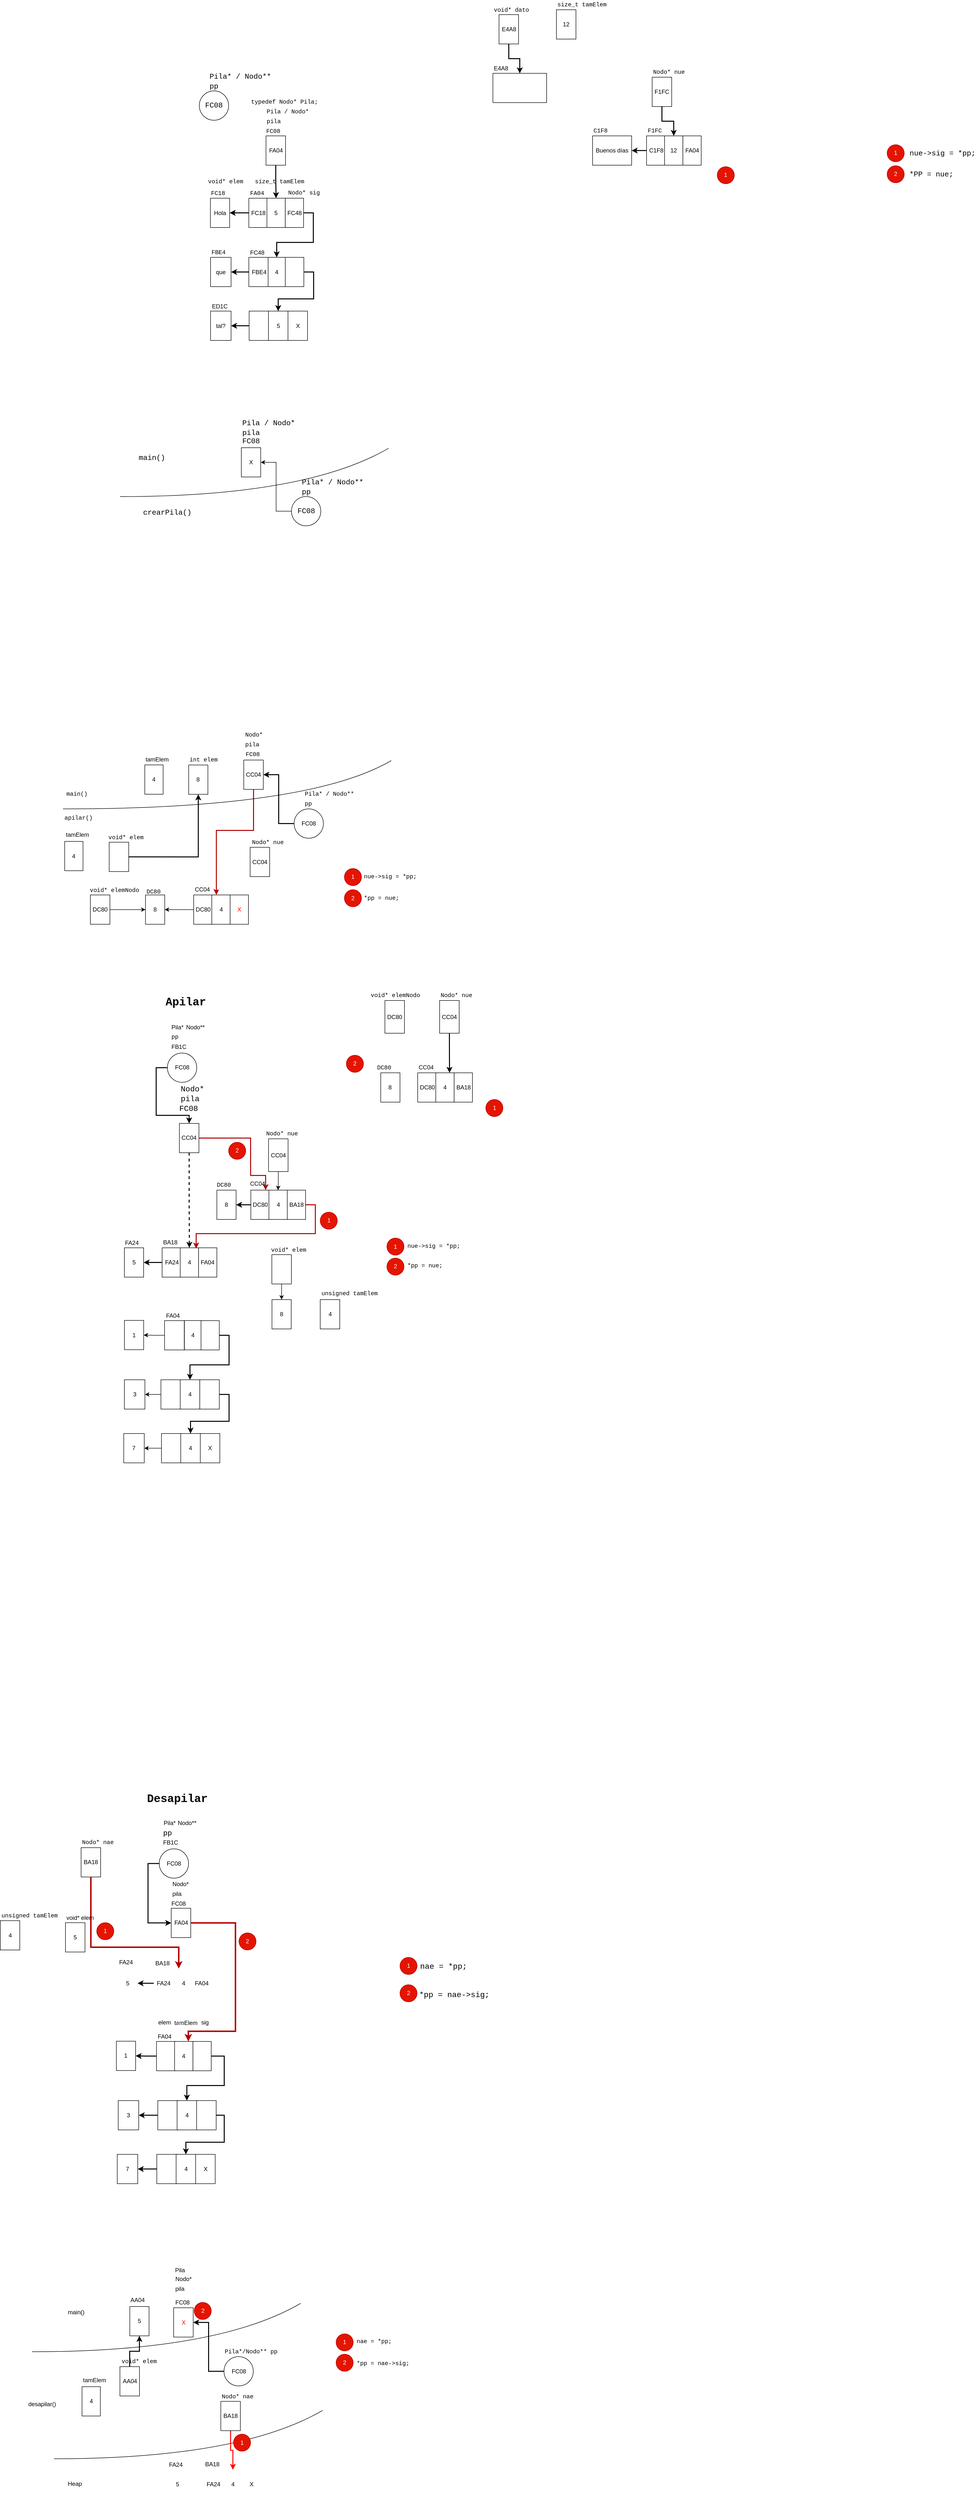 <mxfile version="21.6.8" type="device">
  <diagram id="wqtmN0Sbq4b8m8E4POC0" name="Page-1">
    <mxGraphModel dx="1223" dy="2164" grid="0" gridSize="10" guides="1" tooltips="1" connect="1" arrows="1" fold="1" page="0" pageScale="1" pageWidth="2000" pageHeight="1500" math="0" shadow="0">
      <root>
        <mxCell id="0" />
        <mxCell id="1" parent="0" />
        <mxCell id="CUOggQJLTnRWmichhhx5-117" style="edgeStyle=orthogonalEdgeStyle;rounded=0;orthogonalLoop=1;jettySize=auto;html=1;exitX=1;exitY=0.5;exitDx=0;exitDy=0;entryX=0.5;entryY=0;entryDx=0;entryDy=0;fontFamily=Courier New;strokeWidth=2;" parent="1" source="CUOggQJLTnRWmichhhx5-5" target="CUOggQJLTnRWmichhhx5-116" edge="1">
          <mxGeometry relative="1" as="geometry">
            <Array as="points">
              <mxPoint x="480" y="2938" />
              <mxPoint x="480" y="2993" />
              <mxPoint x="402" y="2993" />
            </Array>
          </mxGeometry>
        </mxCell>
        <mxCell id="DogAiKTYdXcOURNrDC-U-54" style="edgeStyle=orthogonalEdgeStyle;rounded=0;orthogonalLoop=1;jettySize=auto;html=1;exitX=0.5;exitY=1;exitDx=0;exitDy=0;entryX=0.25;entryY=0;entryDx=0;entryDy=0;strokeColor=#FFFFFF;strokeWidth=2;fontFamily=Courier New;dashed=1;" parent="1" source="CUOggQJLTnRWmichhhx5-15" target="1jXVWYmQ-CDgsmhZdw6f-74" edge="1">
          <mxGeometry relative="1" as="geometry">
            <Array as="points">
              <mxPoint x="397" y="3620" />
              <mxPoint x="485" y="3620" />
            </Array>
          </mxGeometry>
        </mxCell>
        <mxCell id="CUOggQJLTnRWmichhhx5-15" value="&lt;font color=&quot;#ff0000&quot;&gt;X&lt;/font&gt;" style="rounded=0;whiteSpace=wrap;html=1;" parent="1" vertex="1">
          <mxGeometry x="376.5" y="3331.667" width="40" height="60" as="geometry" />
        </mxCell>
        <mxCell id="CUOggQJLTnRWmichhhx5-33" value="pila" style="text;html=1;resizable=0;points=[];autosize=1;align=left;verticalAlign=top;spacingTop=-4;" parent="1" vertex="1">
          <mxGeometry x="377.5" y="3282.667" width="30" height="20" as="geometry" />
        </mxCell>
        <mxCell id="CUOggQJLTnRWmichhhx5-34" value="Nodo*" style="text;html=1;resizable=0;points=[];autosize=1;align=left;verticalAlign=top;spacingTop=-4;" parent="1" vertex="1">
          <mxGeometry x="377.5" y="3262.667" width="50" height="20" as="geometry" />
        </mxCell>
        <mxCell id="CUOggQJLTnRWmichhhx5-36" value="" style="endArrow=none;html=1;curved=1;" parent="1" edge="1">
          <mxGeometry width="50" height="50" relative="1" as="geometry">
            <mxPoint x="86.5" y="3421.667" as="sourcePoint" />
            <mxPoint x="636.5" y="3322.667" as="targetPoint" />
            <Array as="points">
              <mxPoint x="466.5" y="3421.667" />
            </Array>
          </mxGeometry>
        </mxCell>
        <mxCell id="CUOggQJLTnRWmichhhx5-37" value="main()" style="text;html=1;resizable=0;points=[];autosize=1;align=left;verticalAlign=top;spacingTop=-4;" parent="1" vertex="1">
          <mxGeometry x="157.5" y="3330.667" width="50" height="20" as="geometry" />
        </mxCell>
        <mxCell id="CUOggQJLTnRWmichhhx5-38" value="" style="endArrow=none;html=1;curved=1;" parent="1" edge="1">
          <mxGeometry width="50" height="50" relative="1" as="geometry">
            <mxPoint x="131.5" y="3640.667" as="sourcePoint" />
            <mxPoint x="681.5" y="3541.667" as="targetPoint" />
            <Array as="points">
              <mxPoint x="511.5" y="3640.667" />
            </Array>
          </mxGeometry>
        </mxCell>
        <mxCell id="CUOggQJLTnRWmichhhx5-39" value="desapilar()" style="text;html=1;resizable=0;points=[];autosize=1;align=left;verticalAlign=top;spacingTop=-4;" parent="1" vertex="1">
          <mxGeometry x="76.5" y="3518.667" width="70" height="20" as="geometry" />
        </mxCell>
        <mxCell id="CUOggQJLTnRWmichhhx5-47" style="edgeStyle=orthogonalEdgeStyle;rounded=0;orthogonalLoop=1;jettySize=auto;html=1;exitX=0;exitY=0.5;exitDx=0;exitDy=0;entryX=1;entryY=0.5;entryDx=0;entryDy=0;strokeWidth=2;" parent="1" source="CUOggQJLTnRWmichhhx5-42" target="CUOggQJLTnRWmichhhx5-15" edge="1">
          <mxGeometry relative="1" as="geometry" />
        </mxCell>
        <mxCell id="CUOggQJLTnRWmichhhx5-50" value="Heap" style="text;html=1;resizable=0;points=[];autosize=1;align=left;verticalAlign=top;spacingTop=-4;" parent="1" vertex="1">
          <mxGeometry x="157.5" y="3681.667" width="40" height="20" as="geometry" />
        </mxCell>
        <mxCell id="CUOggQJLTnRWmichhhx5-62" value="Nodo* nae" style="text;html=1;resizable=0;points=[];autosize=1;align=left;verticalAlign=top;spacingTop=-4;fontFamily=Courier New;" parent="1" vertex="1">
          <mxGeometry x="187" y="2370.305" width="70" height="20" as="geometry" />
        </mxCell>
        <mxCell id="CUOggQJLTnRWmichhhx5-71" value="4" style="rounded=0;whiteSpace=wrap;html=1;" parent="1" vertex="1">
          <mxGeometry x="676.5" y="1269.017" width="40" height="60" as="geometry" />
        </mxCell>
        <mxCell id="CUOggQJLTnRWmichhhx5-73" value="unsigned tamElem" style="text;html=1;resizable=0;points=[];autosize=1;align=left;verticalAlign=top;spacingTop=-4;fontFamily=Courier New;" parent="1" vertex="1">
          <mxGeometry x="676.5" y="1247.017" width="110" height="20" as="geometry" />
        </mxCell>
        <mxCell id="UUmBQIanD07gFp9sYFJJ-20" style="edgeStyle=orthogonalEdgeStyle;rounded=0;orthogonalLoop=1;jettySize=auto;html=1;exitX=0.5;exitY=1;exitDx=0;exitDy=0;entryX=0.25;entryY=0;entryDx=0;entryDy=0;fillColor=#e51400;strokeColor=#B20000;strokeWidth=3;" edge="1" parent="1" source="CUOggQJLTnRWmichhhx5-98" target="1jXVWYmQ-CDgsmhZdw6f-48">
          <mxGeometry relative="1" as="geometry">
            <Array as="points">
              <mxPoint x="207" y="2594" />
              <mxPoint x="387" y="2594" />
            </Array>
          </mxGeometry>
        </mxCell>
        <mxCell id="CUOggQJLTnRWmichhhx5-98" value="BA18" style="rounded=0;whiteSpace=wrap;html=1;" parent="1" vertex="1">
          <mxGeometry x="187" y="2390.305" width="40" height="60" as="geometry" />
        </mxCell>
        <mxCell id="CUOggQJLTnRWmichhhx5-112" style="edgeStyle=orthogonalEdgeStyle;rounded=0;orthogonalLoop=1;jettySize=auto;html=1;entryX=1;entryY=0.5;entryDx=0;entryDy=0;strokeWidth=2;" parent="1" source="CUOggQJLTnRWmichhhx5-113" target="CUOggQJLTnRWmichhhx5-114" edge="1">
          <mxGeometry relative="1" as="geometry" />
        </mxCell>
        <mxCell id="CUOggQJLTnRWmichhhx5-113" value="" style="rounded=0;whiteSpace=wrap;html=1;" parent="1" vertex="1">
          <mxGeometry x="342" y="3017.805" width="43" height="60" as="geometry" />
        </mxCell>
        <mxCell id="CUOggQJLTnRWmichhhx5-114" value="7" style="rounded=0;whiteSpace=wrap;html=1;" parent="1" vertex="1">
          <mxGeometry x="261" y="3017.805" width="42" height="60" as="geometry" />
        </mxCell>
        <mxCell id="CUOggQJLTnRWmichhhx5-115" value="X" style="rounded=0;whiteSpace=wrap;html=1;" parent="1" vertex="1">
          <mxGeometry x="421.5" y="3017.805" width="40" height="60" as="geometry" />
        </mxCell>
        <mxCell id="CUOggQJLTnRWmichhhx5-116" value="4" style="rounded=0;whiteSpace=wrap;html=1;" parent="1" vertex="1">
          <mxGeometry x="381.5" y="3017.805" width="40" height="60" as="geometry" />
        </mxCell>
        <mxCell id="VzSruJw_X9b5pIAjGCg9-149" style="edgeStyle=orthogonalEdgeStyle;rounded=0;orthogonalLoop=1;jettySize=auto;html=1;exitX=0.5;exitY=1;exitDx=0;exitDy=0;entryX=0.75;entryY=0;entryDx=0;entryDy=0;strokeColor=#FFFFFF;strokeWidth=2;fontFamily=Courier New;dashed=1;" parent="1" source="1jXVWYmQ-CDgsmhZdw6f-1" target="1jXVWYmQ-CDgsmhZdw6f-48" edge="1">
          <mxGeometry relative="1" as="geometry" />
        </mxCell>
        <mxCell id="UUmBQIanD07gFp9sYFJJ-21" style="edgeStyle=orthogonalEdgeStyle;rounded=0;orthogonalLoop=1;jettySize=auto;html=1;exitX=1;exitY=0.5;exitDx=0;exitDy=0;entryX=0.75;entryY=0;entryDx=0;entryDy=0;fillColor=#e51400;strokeColor=#B20000;strokeWidth=3;" edge="1" parent="1" source="1jXVWYmQ-CDgsmhZdw6f-1" target="1jXVWYmQ-CDgsmhZdw6f-11">
          <mxGeometry relative="1" as="geometry">
            <Array as="points">
              <mxPoint x="503" y="2544" />
              <mxPoint x="503" y="2766" />
              <mxPoint x="407" y="2766" />
            </Array>
          </mxGeometry>
        </mxCell>
        <mxCell id="1jXVWYmQ-CDgsmhZdw6f-1" value="FA04" style="rounded=0;whiteSpace=wrap;html=1;" parent="1" vertex="1">
          <mxGeometry x="371.5" y="2514.305" width="40" height="60" as="geometry" />
        </mxCell>
        <mxCell id="1jXVWYmQ-CDgsmhZdw6f-2" value="pila" style="text;html=1;resizable=0;points=[];autosize=1;align=left;verticalAlign=top;spacingTop=-4;" parent="1" vertex="1">
          <mxGeometry x="372" y="2475.305" width="30" height="20" as="geometry" />
        </mxCell>
        <mxCell id="1jXVWYmQ-CDgsmhZdw6f-3" value="Nodo*" style="text;html=1;resizable=0;points=[];autosize=1;align=left;verticalAlign=top;spacingTop=-4;" parent="1" vertex="1">
          <mxGeometry x="372" y="2455.305" width="50" height="20" as="geometry" />
        </mxCell>
        <mxCell id="1jXVWYmQ-CDgsmhZdw6f-12" style="edgeStyle=orthogonalEdgeStyle;rounded=0;orthogonalLoop=1;jettySize=auto;html=1;exitX=1;exitY=0.5;exitDx=0;exitDy=0;entryX=0.5;entryY=0;entryDx=0;entryDy=0;strokeWidth=2;" parent="1" source="1jXVWYmQ-CDgsmhZdw6f-10" target="CUOggQJLTnRWmichhhx5-29" edge="1">
          <mxGeometry relative="1" as="geometry">
            <Array as="points">
              <mxPoint x="480" y="2817" />
              <mxPoint x="480" y="2877" />
              <mxPoint x="404" y="2877" />
            </Array>
          </mxGeometry>
        </mxCell>
        <mxCell id="1jXVWYmQ-CDgsmhZdw6f-14" value="elem" style="text;html=1;resizable=0;points=[];autosize=1;align=left;verticalAlign=top;spacingTop=-4;" parent="1" vertex="1">
          <mxGeometry x="342.5" y="2737.805" width="44" height="20" as="geometry" />
        </mxCell>
        <mxCell id="1jXVWYmQ-CDgsmhZdw6f-15" value="tamElem" style="text;html=1;resizable=0;points=[];autosize=1;align=left;verticalAlign=top;spacingTop=-4;" parent="1" vertex="1">
          <mxGeometry x="375.5" y="2739.305" width="60" height="20" as="geometry" />
        </mxCell>
        <mxCell id="1jXVWYmQ-CDgsmhZdw6f-16" value="sig" style="text;html=1;resizable=0;points=[];autosize=1;align=left;verticalAlign=top;spacingTop=-4;" parent="1" vertex="1">
          <mxGeometry x="431" y="2737.805" width="30" height="20" as="geometry" />
        </mxCell>
        <mxCell id="1jXVWYmQ-CDgsmhZdw6f-25" style="edgeStyle=orthogonalEdgeStyle;rounded=0;orthogonalLoop=1;jettySize=auto;html=1;exitX=0;exitY=0.5;exitDx=0;exitDy=0;entryX=0;entryY=0.5;entryDx=0;entryDy=0;strokeWidth=2;" parent="1" source="1jXVWYmQ-CDgsmhZdw6f-21" target="1jXVWYmQ-CDgsmhZdw6f-1" edge="1">
          <mxGeometry relative="1" as="geometry">
            <Array as="points">
              <mxPoint x="324" y="2423.305" />
              <mxPoint x="324" y="2544.305" />
            </Array>
          </mxGeometry>
        </mxCell>
        <mxCell id="1jXVWYmQ-CDgsmhZdw6f-21" value="FC08" style="ellipse;whiteSpace=wrap;html=1;aspect=fixed;" parent="1" vertex="1">
          <mxGeometry x="347" y="2392.805" width="60" height="60" as="geometry" />
        </mxCell>
        <mxCell id="1jXVWYmQ-CDgsmhZdw6f-22" value="Pila*" style="text;html=1;resizable=0;points=[];autosize=1;align=left;verticalAlign=top;spacingTop=-4;" parent="1" vertex="1">
          <mxGeometry x="353.5" y="2330.305" width="40" height="20" as="geometry" />
        </mxCell>
        <mxCell id="1jXVWYmQ-CDgsmhZdw6f-23" value="&lt;font face=&quot;Courier New&quot; style=&quot;font-size: 15px&quot;&gt;pp&lt;/font&gt;" style="text;html=1;resizable=0;points=[];autosize=1;align=left;verticalAlign=top;spacingTop=-4;" parent="1" vertex="1">
          <mxGeometry x="353" y="2350.305" width="30" height="20" as="geometry" />
        </mxCell>
        <mxCell id="1jXVWYmQ-CDgsmhZdw6f-24" value="Nodo**" style="text;html=1;resizable=0;points=[];autosize=1;align=left;verticalAlign=top;spacingTop=-4;" parent="1" vertex="1">
          <mxGeometry x="383" y="2330.305" width="50" height="20" as="geometry" />
        </mxCell>
        <mxCell id="1jXVWYmQ-CDgsmhZdw6f-35" value="FC08" style="text;html=1;resizable=0;points=[];autosize=1;align=left;verticalAlign=top;spacingTop=-4;" parent="1" vertex="1">
          <mxGeometry x="377.5" y="3310.667" width="40" height="20" as="geometry" />
        </mxCell>
        <mxCell id="1jXVWYmQ-CDgsmhZdw6f-36" value="FC08" style="text;html=1;resizable=0;points=[];autosize=1;align=left;verticalAlign=top;spacingTop=-4;" parent="1" vertex="1">
          <mxGeometry x="369.5" y="2495.305" width="40" height="20" as="geometry" />
        </mxCell>
        <mxCell id="1jXVWYmQ-CDgsmhZdw6f-37" value="FA04" style="text;html=1;resizable=0;points=[];autosize=1;align=left;verticalAlign=top;spacingTop=-4;" parent="1" vertex="1">
          <mxGeometry x="342" y="2766.805" width="40" height="20" as="geometry" />
        </mxCell>
        <mxCell id="1jXVWYmQ-CDgsmhZdw6f-40" value="FB1C" style="text;html=1;resizable=0;points=[];autosize=1;align=left;verticalAlign=top;spacingTop=-4;" parent="1" vertex="1">
          <mxGeometry x="353" y="2370.305" width="50" height="20" as="geometry" />
        </mxCell>
        <mxCell id="1jXVWYmQ-CDgsmhZdw6f-53" value="5" style="rounded=0;whiteSpace=wrap;html=1;" parent="1" vertex="1">
          <mxGeometry x="155" y="2543.805" width="40" height="60" as="geometry" />
        </mxCell>
        <mxCell id="1jXVWYmQ-CDgsmhZdw6f-54" value="void* elem" style="text;html=1;resizable=0;points=[];autosize=1;align=left;verticalAlign=top;spacingTop=-4;" parent="1" vertex="1">
          <mxGeometry x="155" y="2523.805" width="66" height="14" as="geometry" />
        </mxCell>
        <mxCell id="1jXVWYmQ-CDgsmhZdw6f-58" style="edgeStyle=orthogonalEdgeStyle;rounded=0;orthogonalLoop=1;jettySize=auto;html=1;exitX=1;exitY=0.5;exitDx=0;exitDy=0;entryX=0.25;entryY=0;entryDx=0;entryDy=0;fillColor=#e51400;strokeColor=#FFFFFF;strokeWidth=2;" parent="1" source="1jXVWYmQ-CDgsmhZdw6f-47" target="1jXVWYmQ-CDgsmhZdw6f-11" edge="1">
          <mxGeometry relative="1" as="geometry">
            <Array as="points">
              <mxPoint x="480" y="2668" />
              <mxPoint x="480" y="2742" />
              <mxPoint x="388" y="2742" />
            </Array>
          </mxGeometry>
        </mxCell>
        <mxCell id="1jXVWYmQ-CDgsmhZdw6f-59" value="FA24" style="text;html=1;resizable=0;points=[];autosize=1;align=left;verticalAlign=top;spacingTop=-4;" parent="1" vertex="1">
          <mxGeometry x="262.5" y="2614.805" width="40" height="20" as="geometry" />
        </mxCell>
        <mxCell id="1jXVWYmQ-CDgsmhZdw6f-61" value="BA18" style="text;html=1;resizable=0;points=[];autosize=1;align=left;verticalAlign=top;spacingTop=-4;" parent="1" vertex="1">
          <mxGeometry x="336.5" y="2616.805" width="40" height="20" as="geometry" />
        </mxCell>
        <mxCell id="E2CzWp87vkK9OvBvpkYC-16" style="edgeStyle=orthogonalEdgeStyle;rounded=0;orthogonalLoop=1;jettySize=auto;html=1;exitX=0.5;exitY=1;exitDx=0;exitDy=0;entryX=0.5;entryY=0;entryDx=0;entryDy=0;strokeColor=#FF0000;strokeWidth=2;fontFamily=Courier New;fontSize=15;fontColor=#FF0000;" parent="1" source="1jXVWYmQ-CDgsmhZdw6f-77" target="1jXVWYmQ-CDgsmhZdw6f-74" edge="1">
          <mxGeometry relative="1" as="geometry" />
        </mxCell>
        <mxCell id="1jXVWYmQ-CDgsmhZdw6f-77" value="BA18" style="rounded=0;whiteSpace=wrap;html=1;" parent="1" vertex="1">
          <mxGeometry x="473" y="3523.167" width="40" height="60" as="geometry" />
        </mxCell>
        <mxCell id="1jXVWYmQ-CDgsmhZdw6f-78" value="&lt;font face=&quot;Courier New&quot;&gt;Nodo* nae&lt;/font&gt;" style="text;html=1;resizable=0;points=[];autosize=1;align=left;verticalAlign=top;spacingTop=-4;" parent="1" vertex="1">
          <mxGeometry x="473" y="3503.167" width="80" height="20" as="geometry" />
        </mxCell>
        <mxCell id="1jXVWYmQ-CDgsmhZdw6f-79" value="FA24" style="text;html=1;resizable=0;points=[];autosize=1;align=left;verticalAlign=top;spacingTop=-4;" parent="1" vertex="1">
          <mxGeometry x="365" y="3643.167" width="40" height="20" as="geometry" />
        </mxCell>
        <mxCell id="1jXVWYmQ-CDgsmhZdw6f-80" value="BA18" style="text;html=1;resizable=0;points=[];autosize=1;align=left;verticalAlign=top;spacingTop=-4;" parent="1" vertex="1">
          <mxGeometry x="438.5" y="3642.167" width="40" height="20" as="geometry" />
        </mxCell>
        <mxCell id="1jXVWYmQ-CDgsmhZdw6f-83" value="5" style="rounded=0;whiteSpace=wrap;html=1;" parent="1" vertex="1">
          <mxGeometry x="286.718" y="3329.167" width="39.382" height="60" as="geometry" />
        </mxCell>
        <mxCell id="1jXVWYmQ-CDgsmhZdw6f-84" style="edgeStyle=orthogonalEdgeStyle;rounded=0;orthogonalLoop=1;jettySize=auto;html=1;entryX=0.5;entryY=1;entryDx=0;entryDy=0;exitX=0.5;exitY=0;exitDx=0;exitDy=0;strokeWidth=2;" parent="1" source="1jXVWYmQ-CDgsmhZdw6f-85" target="1jXVWYmQ-CDgsmhZdw6f-83" edge="1">
          <mxGeometry relative="1" as="geometry">
            <mxPoint x="326.5" y="3441.667" as="sourcePoint" />
          </mxGeometry>
        </mxCell>
        <mxCell id="1jXVWYmQ-CDgsmhZdw6f-85" value="AA04" style="rounded=0;whiteSpace=wrap;html=1;" parent="1" vertex="1">
          <mxGeometry x="266.5" y="3452.167" width="40" height="60" as="geometry" />
        </mxCell>
        <mxCell id="1jXVWYmQ-CDgsmhZdw6f-86" value="void* elem" style="text;html=1;resizable=0;points=[];autosize=1;align=left;verticalAlign=top;spacingTop=-4;fontFamily=Courier New;" parent="1" vertex="1">
          <mxGeometry x="267.5" y="3432.167" width="90" height="20" as="geometry" />
        </mxCell>
        <mxCell id="1jXVWYmQ-CDgsmhZdw6f-87" value="AA04" style="text;html=1;resizable=0;points=[];autosize=1;align=left;verticalAlign=top;spacingTop=-4;" parent="1" vertex="1">
          <mxGeometry x="286" y="3305.667" width="40" height="20" as="geometry" />
        </mxCell>
        <mxCell id="1jXVWYmQ-CDgsmhZdw6f-88" value="4" style="rounded=0;whiteSpace=wrap;html=1;" parent="1" vertex="1">
          <mxGeometry x="188.894" y="3493.167" width="37.506" height="60" as="geometry" />
        </mxCell>
        <mxCell id="1jXVWYmQ-CDgsmhZdw6f-89" value="tamElem" style="text;html=1;resizable=0;points=[];autosize=1;align=left;verticalAlign=top;spacingTop=-4;" parent="1" vertex="1">
          <mxGeometry x="189" y="3469.667" width="60" height="20" as="geometry" />
        </mxCell>
        <mxCell id="VzSruJw_X9b5pIAjGCg9-1" style="edgeStyle=orthogonalEdgeStyle;rounded=0;orthogonalLoop=1;jettySize=auto;html=1;exitX=1;exitY=0.5;exitDx=0;exitDy=0;entryX=0.5;entryY=0;entryDx=0;entryDy=0;fontFamily=Courier New;strokeWidth=2;" parent="1" source="VzSruJw_X9b5pIAjGCg9-11" target="VzSruJw_X9b5pIAjGCg9-6" edge="1">
          <mxGeometry relative="1" as="geometry" />
        </mxCell>
        <mxCell id="VzSruJw_X9b5pIAjGCg9-2" style="edgeStyle=orthogonalEdgeStyle;rounded=0;orthogonalLoop=1;jettySize=auto;html=1;entryX=1;entryY=0.5;entryDx=0;entryDy=0;strokeWidth=2;" parent="1" source="VzSruJw_X9b5pIAjGCg9-3" target="VzSruJw_X9b5pIAjGCg9-4" edge="1">
          <mxGeometry relative="1" as="geometry" />
        </mxCell>
        <mxCell id="VzSruJw_X9b5pIAjGCg9-3" value="" style="rounded=0;whiteSpace=wrap;html=1;" parent="1" vertex="1">
          <mxGeometry x="531" y="-753.5" width="43" height="60" as="geometry" />
        </mxCell>
        <mxCell id="VzSruJw_X9b5pIAjGCg9-4" value="tal?" style="rounded=0;whiteSpace=wrap;html=1;" parent="1" vertex="1">
          <mxGeometry x="452" y="-753.5" width="42" height="60" as="geometry" />
        </mxCell>
        <mxCell id="VzSruJw_X9b5pIAjGCg9-5" value="X" style="rounded=0;whiteSpace=wrap;html=1;" parent="1" vertex="1">
          <mxGeometry x="610.5" y="-753.5" width="40" height="60" as="geometry" />
        </mxCell>
        <mxCell id="VzSruJw_X9b5pIAjGCg9-6" value="5" style="rounded=0;whiteSpace=wrap;html=1;" parent="1" vertex="1">
          <mxGeometry x="570.5" y="-753.5" width="40" height="60" as="geometry" />
        </mxCell>
        <mxCell id="VzSruJw_X9b5pIAjGCg9-19" style="edgeStyle=orthogonalEdgeStyle;rounded=0;orthogonalLoop=1;jettySize=auto;html=1;exitX=1;exitY=0.5;exitDx=0;exitDy=0;entryX=0.5;entryY=0;entryDx=0;entryDy=0;strokeWidth=2;" parent="1" source="VzSruJw_X9b5pIAjGCg9-17" target="VzSruJw_X9b5pIAjGCg9-12" edge="1">
          <mxGeometry relative="1" as="geometry" />
        </mxCell>
        <mxCell id="VzSruJw_X9b5pIAjGCg9-20" value="void* elem" style="text;html=1;resizable=0;points=[];autosize=1;align=left;verticalAlign=top;spacingTop=-4;fontFamily=Courier New;" parent="1" vertex="1">
          <mxGeometry x="445" y="-1028" width="82" height="14" as="geometry" />
        </mxCell>
        <mxCell id="VzSruJw_X9b5pIAjGCg9-21" value="size_t tamElem" style="text;html=1;resizable=0;points=[];autosize=1;align=left;verticalAlign=top;spacingTop=-4;fontFamily=Courier New;" parent="1" vertex="1">
          <mxGeometry x="540.5" y="-1028" width="120" height="20" as="geometry" />
        </mxCell>
        <mxCell id="VzSruJw_X9b5pIAjGCg9-22" value="Nodo* sig" style="text;html=1;resizable=0;points=[];autosize=1;align=left;verticalAlign=top;spacingTop=-4;fontFamily=Courier New;" parent="1" vertex="1">
          <mxGeometry x="608.5" y="-1005" width="70" height="20" as="geometry" />
        </mxCell>
        <mxCell id="VzSruJw_X9b5pIAjGCg9-14" style="edgeStyle=orthogonalEdgeStyle;rounded=0;orthogonalLoop=1;jettySize=auto;html=1;exitX=0;exitY=0.5;exitDx=0;exitDy=0;entryX=1;entryY=0.5;entryDx=0;entryDy=0;strokeWidth=2;" parent="1" source="VzSruJw_X9b5pIAjGCg9-15" target="VzSruJw_X9b5pIAjGCg9-16" edge="1">
          <mxGeometry relative="1" as="geometry" />
        </mxCell>
        <mxCell id="VzSruJw_X9b5pIAjGCg9-15" value="FC18" style="rounded=0;whiteSpace=wrap;html=1;" parent="1" vertex="1">
          <mxGeometry x="530.357" y="-984.5" width="40.319" height="60" as="geometry" />
        </mxCell>
        <mxCell id="VzSruJw_X9b5pIAjGCg9-16" value="Hola" style="rounded=0;whiteSpace=wrap;html=1;" parent="1" vertex="1">
          <mxGeometry x="451.718" y="-984.5" width="39.382" height="60" as="geometry" />
        </mxCell>
        <mxCell id="VzSruJw_X9b5pIAjGCg9-17" value="FC48" style="rounded=0;whiteSpace=wrap;html=1;" parent="1" vertex="1">
          <mxGeometry x="604.9" y="-984.5" width="37.506" height="60" as="geometry" />
        </mxCell>
        <mxCell id="VzSruJw_X9b5pIAjGCg9-18" value="5" style="rounded=0;whiteSpace=wrap;html=1;" parent="1" vertex="1">
          <mxGeometry x="567.394" y="-984.5" width="37.506" height="60" as="geometry" />
        </mxCell>
        <mxCell id="VzSruJw_X9b5pIAjGCg9-8" value="FBE4" style="rounded=0;whiteSpace=wrap;html=1;" parent="1" vertex="1">
          <mxGeometry x="530.36" y="-863.5" width="43" height="60" as="geometry" />
        </mxCell>
        <mxCell id="VzSruJw_X9b5pIAjGCg9-9" value="que" style="rounded=0;whiteSpace=wrap;html=1;" parent="1" vertex="1">
          <mxGeometry x="452" y="-863.5" width="42" height="60" as="geometry" />
        </mxCell>
        <mxCell id="VzSruJw_X9b5pIAjGCg9-10" style="edgeStyle=orthogonalEdgeStyle;rounded=0;orthogonalLoop=1;jettySize=auto;html=1;entryX=1;entryY=0.5;entryDx=0;entryDy=0;strokeWidth=2;" parent="1" source="VzSruJw_X9b5pIAjGCg9-8" target="VzSruJw_X9b5pIAjGCg9-9" edge="1">
          <mxGeometry relative="1" as="geometry" />
        </mxCell>
        <mxCell id="VzSruJw_X9b5pIAjGCg9-11" value="" style="rounded=0;whiteSpace=wrap;html=1;" parent="1" vertex="1">
          <mxGeometry x="604.9" y="-863.5" width="38.1" height="60" as="geometry" />
        </mxCell>
        <mxCell id="VzSruJw_X9b5pIAjGCg9-12" value="4" style="rounded=0;whiteSpace=wrap;html=1;" parent="1" vertex="1">
          <mxGeometry x="569.86" y="-863.5" width="35.14" height="60" as="geometry" />
        </mxCell>
        <mxCell id="2oO5v3imk66Kno3tlpe0-1" style="edgeStyle=orthogonalEdgeStyle;rounded=0;orthogonalLoop=1;jettySize=auto;html=1;exitX=0.5;exitY=1;exitDx=0;exitDy=0;entryX=0.5;entryY=0;entryDx=0;entryDy=0;strokeWidth=2;" parent="1" source="VzSruJw_X9b5pIAjGCg9-36" target="VzSruJw_X9b5pIAjGCg9-18" edge="1">
          <mxGeometry relative="1" as="geometry" />
        </mxCell>
        <mxCell id="VzSruJw_X9b5pIAjGCg9-36" value="FA04" style="rounded=0;whiteSpace=wrap;html=1;" parent="1" vertex="1">
          <mxGeometry x="565.5" y="-1112.002" width="40" height="60" as="geometry" />
        </mxCell>
        <mxCell id="VzSruJw_X9b5pIAjGCg9-37" value="pila" style="text;html=1;resizable=0;points=[];autosize=1;align=left;verticalAlign=top;spacingTop=-4;fontFamily=Courier New;" parent="1" vertex="1">
          <mxGeometry x="565" y="-1151.002" width="30" height="20" as="geometry" />
        </mxCell>
        <mxCell id="VzSruJw_X9b5pIAjGCg9-38" value="Pila / Nodo*" style="text;html=1;resizable=0;points=[];autosize=1;align=left;verticalAlign=top;spacingTop=-4;fontFamily=Courier New;" parent="1" vertex="1">
          <mxGeometry x="565" y="-1171.002" width="80" height="20" as="geometry" />
        </mxCell>
        <mxCell id="VzSruJw_X9b5pIAjGCg9-39" value="FC08" style="text;html=1;resizable=0;points=[];autosize=1;align=left;verticalAlign=top;spacingTop=-4;fontFamily=Courier New;" parent="1" vertex="1">
          <mxGeometry x="563.5" y="-1131.002" width="40" height="20" as="geometry" />
        </mxCell>
        <mxCell id="VzSruJw_X9b5pIAjGCg9-41" value="&lt;span style=&quot;text-align: center ; white-space: normal&quot;&gt;FA04&lt;/span&gt;" style="text;html=1;resizable=0;points=[];autosize=1;align=left;verticalAlign=top;spacingTop=-4;fontFamily=Courier New;" parent="1" vertex="1">
          <mxGeometry x="530.5" y="-1004.5" width="40" height="20" as="geometry" />
        </mxCell>
        <mxCell id="VzSruJw_X9b5pIAjGCg9-42" value="typedef Nodo* Pila;" style="text;html=1;resizable=0;points=[];autosize=1;align=left;verticalAlign=top;spacingTop=-4;fontFamily=Courier New;" parent="1" vertex="1">
          <mxGeometry x="533" y="-1190.95" width="120" height="20" as="geometry" />
        </mxCell>
        <mxCell id="VzSruJw_X9b5pIAjGCg9-43" value="FC48" style="text;html=1;resizable=0;points=[];autosize=1;align=left;verticalAlign=top;spacingTop=-4;" parent="1" vertex="1">
          <mxGeometry x="531.36" y="-883.5" width="40" height="20" as="geometry" />
        </mxCell>
        <mxCell id="UUmBQIanD07gFp9sYFJJ-17" style="edgeStyle=orthogonalEdgeStyle;rounded=0;orthogonalLoop=1;jettySize=auto;html=1;exitX=0.5;exitY=1;exitDx=0;exitDy=0;entryX=0.25;entryY=0;entryDx=0;entryDy=0;fillColor=#e51400;strokeColor=#B20000;strokeWidth=2;" edge="1" parent="1" source="VzSruJw_X9b5pIAjGCg9-44" target="VzSruJw_X9b5pIAjGCg9-140">
          <mxGeometry relative="1" as="geometry">
            <Array as="points">
              <mxPoint x="540" y="309" />
              <mxPoint x="464" y="309" />
            </Array>
          </mxGeometry>
        </mxCell>
        <mxCell id="VzSruJw_X9b5pIAjGCg9-44" value="CC04" style="rounded=0;whiteSpace=wrap;html=1;" parent="1" vertex="1">
          <mxGeometry x="520" y="165.046" width="40" height="60" as="geometry" />
        </mxCell>
        <mxCell id="VzSruJw_X9b5pIAjGCg9-45" value="pila" style="text;html=1;resizable=0;points=[];autosize=1;align=left;verticalAlign=top;spacingTop=-4;fontFamily=Courier New;" parent="1" vertex="1">
          <mxGeometry x="520.5" y="124.046" width="30" height="20" as="geometry" />
        </mxCell>
        <mxCell id="VzSruJw_X9b5pIAjGCg9-46" value="Nodo*" style="text;html=1;resizable=0;points=[];autosize=1;align=left;verticalAlign=top;spacingTop=-4;fontFamily=Courier New;" parent="1" vertex="1">
          <mxGeometry x="520.5" y="104.046" width="50" height="20" as="geometry" />
        </mxCell>
        <mxCell id="VzSruJw_X9b5pIAjGCg9-47" style="edgeStyle=orthogonalEdgeStyle;rounded=0;orthogonalLoop=1;jettySize=auto;html=1;exitX=0;exitY=0.5;exitDx=0;exitDy=0;entryX=1;entryY=0.5;entryDx=0;entryDy=0;strokeWidth=2;" parent="1" source="VzSruJw_X9b5pIAjGCg9-49" target="VzSruJw_X9b5pIAjGCg9-44" edge="1">
          <mxGeometry relative="1" as="geometry" />
        </mxCell>
        <mxCell id="VzSruJw_X9b5pIAjGCg9-53" value="FC08" style="text;html=1;resizable=0;points=[];autosize=1;align=left;verticalAlign=top;spacingTop=-4;fontFamily=Courier New;" parent="1" vertex="1">
          <mxGeometry x="522" y="143.546" width="40" height="20" as="geometry" />
        </mxCell>
        <mxCell id="VzSruJw_X9b5pIAjGCg9-54" value="" style="endArrow=none;html=1;curved=1;" parent="1" edge="1">
          <mxGeometry width="50" height="50" relative="1" as="geometry">
            <mxPoint x="150" y="265" as="sourcePoint" />
            <mxPoint x="822" y="166.167" as="targetPoint" />
            <Array as="points">
              <mxPoint x="652" y="265.167" />
            </Array>
          </mxGeometry>
        </mxCell>
        <mxCell id="VzSruJw_X9b5pIAjGCg9-55" value="main()" style="text;html=1;resizable=0;points=[];autosize=1;align=left;verticalAlign=top;spacingTop=-4;fontFamily=Courier New;" parent="1" vertex="1">
          <mxGeometry x="155" y="225.167" width="61" height="20" as="geometry" />
        </mxCell>
        <mxCell id="VzSruJw_X9b5pIAjGCg9-56" value="&lt;font face=&quot;Courier New&quot;&gt;apilar()&lt;/font&gt;" style="text;html=1;resizable=0;points=[];autosize=1;align=left;verticalAlign=top;spacingTop=-4;" parent="1" vertex="1">
          <mxGeometry x="151" y="272.667" width="70" height="20" as="geometry" />
        </mxCell>
        <mxCell id="VzSruJw_X9b5pIAjGCg9-49" value="FC08" style="ellipse;whiteSpace=wrap;html=1;aspect=fixed;" parent="1" vertex="1">
          <mxGeometry x="623" y="265.046" width="60" height="60" as="geometry" />
        </mxCell>
        <mxCell id="VzSruJw_X9b5pIAjGCg9-50" value="&lt;font&gt;Pila* / Nodo**&lt;/font&gt;" style="text;html=1;resizable=0;points=[];autosize=1;align=left;verticalAlign=top;spacingTop=-4;fontFamily=Courier New;" parent="1" vertex="1">
          <mxGeometry x="643" y="225.046" width="120" height="20" as="geometry" />
        </mxCell>
        <mxCell id="VzSruJw_X9b5pIAjGCg9-51" value="pp" style="text;html=1;resizable=0;points=[];autosize=1;align=left;verticalAlign=top;spacingTop=-4;fontFamily=Courier New;" parent="1" vertex="1">
          <mxGeometry x="642.5" y="245.046" width="30" height="20" as="geometry" />
        </mxCell>
        <mxCell id="VzSruJw_X9b5pIAjGCg9-59" style="edgeStyle=orthogonalEdgeStyle;rounded=0;orthogonalLoop=1;jettySize=auto;html=1;exitX=1;exitY=0.5;exitDx=0;exitDy=0;entryX=0.5;entryY=0;entryDx=0;entryDy=0;fontFamily=Courier New;strokeWidth=2;" parent="1" source="VzSruJw_X9b5pIAjGCg9-77" target="VzSruJw_X9b5pIAjGCg9-68" edge="1">
          <mxGeometry relative="1" as="geometry" />
        </mxCell>
        <mxCell id="VzSruJw_X9b5pIAjGCg9-64" style="edgeStyle=orthogonalEdgeStyle;rounded=0;orthogonalLoop=1;jettySize=auto;html=1;entryX=1;entryY=0.5;entryDx=0;entryDy=0;" parent="1" source="VzSruJw_X9b5pIAjGCg9-65" target="VzSruJw_X9b5pIAjGCg9-66" edge="1">
          <mxGeometry relative="1" as="geometry" />
        </mxCell>
        <mxCell id="VzSruJw_X9b5pIAjGCg9-65" value="" style="rounded=0;whiteSpace=wrap;html=1;" parent="1" vertex="1">
          <mxGeometry x="351.5" y="1543.017" width="43" height="60" as="geometry" />
        </mxCell>
        <mxCell id="VzSruJw_X9b5pIAjGCg9-66" value="7" style="rounded=0;whiteSpace=wrap;html=1;" parent="1" vertex="1">
          <mxGeometry x="274.32" y="1543.017" width="42" height="60" as="geometry" />
        </mxCell>
        <mxCell id="VzSruJw_X9b5pIAjGCg9-67" value="X" style="rounded=0;whiteSpace=wrap;html=1;" parent="1" vertex="1">
          <mxGeometry x="431" y="1543.017" width="40" height="60" as="geometry" />
        </mxCell>
        <mxCell id="VzSruJw_X9b5pIAjGCg9-68" value="4" style="rounded=0;whiteSpace=wrap;html=1;" parent="1" vertex="1">
          <mxGeometry x="391" y="1543.017" width="40" height="60" as="geometry" />
        </mxCell>
        <mxCell id="ddpkEbkREBOrUjTEoc_Z-3" style="edgeStyle=orthogonalEdgeStyle;rounded=0;orthogonalLoop=1;jettySize=auto;html=1;exitX=0.5;exitY=1;exitDx=0;exitDy=0;entryX=0.5;entryY=0;entryDx=0;entryDy=0;strokeWidth=2;dashed=1;" parent="1" source="VzSruJw_X9b5pIAjGCg9-70" target="VzSruJw_X9b5pIAjGCg9-101" edge="1">
          <mxGeometry relative="1" as="geometry" />
        </mxCell>
        <mxCell id="UUmBQIanD07gFp9sYFJJ-15" style="edgeStyle=orthogonalEdgeStyle;rounded=0;orthogonalLoop=1;jettySize=auto;html=1;exitX=1;exitY=0.5;exitDx=0;exitDy=0;entryX=0.75;entryY=0;entryDx=0;entryDy=0;fillColor=#e51400;strokeColor=#B20000;strokeWidth=2;" edge="1" parent="1" source="VzSruJw_X9b5pIAjGCg9-70" target="UUmBQIanD07gFp9sYFJJ-3">
          <mxGeometry relative="1" as="geometry">
            <Array as="points">
              <mxPoint x="534" y="938" />
              <mxPoint x="534" y="1015" />
              <mxPoint x="565" y="1015" />
            </Array>
          </mxGeometry>
        </mxCell>
        <mxCell id="VzSruJw_X9b5pIAjGCg9-70" value="CC04" style="rounded=0;whiteSpace=wrap;html=1;" parent="1" vertex="1">
          <mxGeometry x="388.22" y="908.497" width="40" height="60" as="geometry" />
        </mxCell>
        <mxCell id="VzSruJw_X9b5pIAjGCg9-71" value="pila" style="text;html=1;resizable=0;points=[];autosize=1;align=left;verticalAlign=top;spacingTop=-4;fontFamily=Courier New;fontSize=16;" parent="1" vertex="1">
          <mxGeometry x="388.72" y="846.997" width="30" height="20" as="geometry" />
        </mxCell>
        <mxCell id="VzSruJw_X9b5pIAjGCg9-72" value="Nodo*" style="text;html=1;resizable=0;points=[];autosize=1;align=left;verticalAlign=top;spacingTop=-4;fontFamily=Courier New;fontSize=16;" parent="1" vertex="1">
          <mxGeometry x="388.72" y="826.997" width="50" height="20" as="geometry" />
        </mxCell>
        <mxCell id="VzSruJw_X9b5pIAjGCg9-85" style="edgeStyle=orthogonalEdgeStyle;rounded=0;orthogonalLoop=1;jettySize=auto;html=1;exitX=1;exitY=0.5;exitDx=0;exitDy=0;entryX=0.5;entryY=0;entryDx=0;entryDy=0;strokeWidth=2;" parent="1" source="VzSruJw_X9b5pIAjGCg9-83" target="VzSruJw_X9b5pIAjGCg9-78" edge="1">
          <mxGeometry relative="1" as="geometry" />
        </mxCell>
        <mxCell id="VzSruJw_X9b5pIAjGCg9-89" style="edgeStyle=orthogonalEdgeStyle;rounded=0;orthogonalLoop=1;jettySize=auto;html=1;exitX=0;exitY=0.5;exitDx=0;exitDy=0;entryX=0.5;entryY=0;entryDx=0;entryDy=0;strokeWidth=2;" parent="1" source="VzSruJw_X9b5pIAjGCg9-90" target="VzSruJw_X9b5pIAjGCg9-70" edge="1">
          <mxGeometry relative="1" as="geometry">
            <Array as="points">
              <mxPoint x="340.72" y="793.98" />
              <mxPoint x="340.72" y="891.98" />
              <mxPoint x="408.72" y="891.98" />
            </Array>
          </mxGeometry>
        </mxCell>
        <mxCell id="VzSruJw_X9b5pIAjGCg9-90" value="FC08" style="ellipse;whiteSpace=wrap;html=1;aspect=fixed;strokeWidth=1;" parent="1" vertex="1">
          <mxGeometry x="363.72" y="764.497" width="60" height="60" as="geometry" />
        </mxCell>
        <mxCell id="VzSruJw_X9b5pIAjGCg9-91" value="Pila*" style="text;html=1;resizable=0;points=[];autosize=1;align=left;verticalAlign=top;spacingTop=-4;" parent="1" vertex="1">
          <mxGeometry x="370.22" y="701.997" width="40" height="20" as="geometry" />
        </mxCell>
        <mxCell id="VzSruJw_X9b5pIAjGCg9-92" value="pp" style="text;html=1;resizable=0;points=[];autosize=1;align=left;verticalAlign=top;spacingTop=-4;fontFamily=Courier New;" parent="1" vertex="1">
          <mxGeometry x="369.72" y="721.997" width="30" height="20" as="geometry" />
        </mxCell>
        <mxCell id="VzSruJw_X9b5pIAjGCg9-93" value="Nodo**" style="text;html=1;resizable=0;points=[];autosize=1;align=left;verticalAlign=top;spacingTop=-4;" parent="1" vertex="1">
          <mxGeometry x="399.72" y="701.997" width="50" height="20" as="geometry" />
        </mxCell>
        <mxCell id="VzSruJw_X9b5pIAjGCg9-94" value="FC08" style="text;html=1;resizable=0;points=[];autosize=1;align=left;verticalAlign=top;spacingTop=-4;fontFamily=Courier New;fontSize=16;" parent="1" vertex="1">
          <mxGeometry x="386.22" y="866.997" width="40" height="20" as="geometry" />
        </mxCell>
        <mxCell id="VzSruJw_X9b5pIAjGCg9-95" value="FA04" style="text;html=1;resizable=0;points=[];autosize=1;align=left;verticalAlign=top;spacingTop=-4;" parent="1" vertex="1">
          <mxGeometry x="358.5" y="1292.017" width="40" height="20" as="geometry" />
        </mxCell>
        <mxCell id="VzSruJw_X9b5pIAjGCg9-96" value="FB1C" style="text;html=1;resizable=0;points=[];autosize=1;align=left;verticalAlign=top;spacingTop=-4;" parent="1" vertex="1">
          <mxGeometry x="369.72" y="741.997" width="50" height="20" as="geometry" />
        </mxCell>
        <mxCell id="VzSruJw_X9b5pIAjGCg9-103" value="8" style="rounded=0;whiteSpace=wrap;html=1;" parent="1" vertex="1">
          <mxGeometry x="577.718" y="1269.017" width="39.382" height="60" as="geometry" />
        </mxCell>
        <mxCell id="VzSruJw_X9b5pIAjGCg9-104" style="edgeStyle=orthogonalEdgeStyle;rounded=0;orthogonalLoop=1;jettySize=auto;html=1;exitX=0.5;exitY=1;exitDx=0;exitDy=0;entryX=0.5;entryY=0;entryDx=0;entryDy=0;" parent="1" source="VzSruJw_X9b5pIAjGCg9-105" target="VzSruJw_X9b5pIAjGCg9-103" edge="1">
          <mxGeometry relative="1" as="geometry" />
        </mxCell>
        <mxCell id="VzSruJw_X9b5pIAjGCg9-105" value="" style="rounded=0;whiteSpace=wrap;html=1;" parent="1" vertex="1">
          <mxGeometry x="577.5" y="1177.017" width="40" height="60" as="geometry" />
        </mxCell>
        <mxCell id="VzSruJw_X9b5pIAjGCg9-106" value="&lt;font face=&quot;Courier New&quot;&gt;void* elem&lt;/font&gt;" style="text;html=1;resizable=0;points=[];autosize=1;align=left;verticalAlign=top;spacingTop=-4;" parent="1" vertex="1">
          <mxGeometry x="574" y="1157.017" width="82" height="15" as="geometry" />
        </mxCell>
        <mxCell id="VzSruJw_X9b5pIAjGCg9-107" style="edgeStyle=orthogonalEdgeStyle;rounded=0;orthogonalLoop=1;jettySize=auto;html=1;exitX=1;exitY=0.5;exitDx=0;exitDy=0;entryX=0.25;entryY=0;entryDx=0;entryDy=0;fillColor=#e51400;strokeColor=#FFFFFF;strokeWidth=2;" parent="1" source="VzSruJw_X9b5pIAjGCg9-100" target="VzSruJw_X9b5pIAjGCg9-84" edge="1">
          <mxGeometry relative="1" as="geometry" />
        </mxCell>
        <mxCell id="VzSruJw_X9b5pIAjGCg9-108" value="FA24" style="text;html=1;resizable=0;points=[];autosize=1;align=left;verticalAlign=top;spacingTop=-4;" parent="1" vertex="1">
          <mxGeometry x="275.41" y="1143.017" width="40" height="20" as="geometry" />
        </mxCell>
        <mxCell id="VzSruJw_X9b5pIAjGCg9-109" value="BA18" style="text;html=1;resizable=0;points=[];autosize=1;align=left;verticalAlign=top;spacingTop=-4;" parent="1" vertex="1">
          <mxGeometry x="353" y="1142.017" width="40" height="20" as="geometry" />
        </mxCell>
        <mxCell id="VzSruJw_X9b5pIAjGCg9-111" value="2" style="ellipse;whiteSpace=wrap;html=1;aspect=fixed;fillColor=#e51400;strokeColor=#B20000;fontColor=#ffffff;" parent="1" vertex="1">
          <mxGeometry x="813" y="1183.997" width="35" height="35" as="geometry" />
        </mxCell>
        <mxCell id="VzSruJw_X9b5pIAjGCg9-117" value="Apilar" style="text;html=1;resizable=0;points=[];autosize=1;align=left;verticalAlign=top;spacingTop=-4;fontFamily=Courier New;fontSize=23;fontStyle=1" parent="1" vertex="1">
          <mxGeometry x="358" y="645.0" width="93" height="28" as="geometry" />
        </mxCell>
        <mxCell id="VzSruJw_X9b5pIAjGCg9-113" value="1" style="ellipse;whiteSpace=wrap;html=1;aspect=fixed;fillColor=#e51400;strokeColor=#B20000;fontColor=#ffffff;" parent="1" vertex="1">
          <mxGeometry x="726" y="386.996" width="35" height="35" as="geometry" />
        </mxCell>
        <mxCell id="VzSruJw_X9b5pIAjGCg9-115" value="2" style="ellipse;whiteSpace=wrap;html=1;aspect=fixed;fillColor=#e51400;strokeColor=#B20000;fontColor=#ffffff;" parent="1" vertex="1">
          <mxGeometry x="726" y="430.256" width="35" height="35" as="geometry" />
        </mxCell>
        <mxCell id="VzSruJw_X9b5pIAjGCg9-98" style="edgeStyle=orthogonalEdgeStyle;rounded=0;orthogonalLoop=1;jettySize=auto;html=1;exitX=0;exitY=0.5;exitDx=0;exitDy=0;entryX=1;entryY=0.5;entryDx=0;entryDy=0;strokeWidth=2;" parent="1" source="VzSruJw_X9b5pIAjGCg9-99" target="VzSruJw_X9b5pIAjGCg9-102" edge="1">
          <mxGeometry relative="1" as="geometry" />
        </mxCell>
        <mxCell id="VzSruJw_X9b5pIAjGCg9-99" value="FA24" style="rounded=0;whiteSpace=wrap;html=1;" parent="1" vertex="1">
          <mxGeometry x="352.857" y="1163.017" width="40.319" height="60" as="geometry" />
        </mxCell>
        <mxCell id="VzSruJw_X9b5pIAjGCg9-100" value="FA04" style="rounded=0;whiteSpace=wrap;html=1;" parent="1" vertex="1">
          <mxGeometry x="427.4" y="1163.017" width="37.506" height="60" as="geometry" />
        </mxCell>
        <mxCell id="VzSruJw_X9b5pIAjGCg9-101" value="4" style="rounded=0;whiteSpace=wrap;html=1;" parent="1" vertex="1">
          <mxGeometry x="389.894" y="1163.017" width="37.506" height="60" as="geometry" />
        </mxCell>
        <mxCell id="VzSruJw_X9b5pIAjGCg9-102" value="5" style="rounded=0;whiteSpace=wrap;html=1;" parent="1" vertex="1">
          <mxGeometry x="275.628" y="1163.017" width="39.382" height="60" as="geometry" />
        </mxCell>
        <mxCell id="VzSruJw_X9b5pIAjGCg9-119" value="CC04" style="text;html=1;resizable=0;points=[];autosize=1;align=left;verticalAlign=top;spacingTop=-4;" parent="1" vertex="1">
          <mxGeometry x="876.17" y="783.977" width="50" height="20" as="geometry" />
        </mxCell>
        <mxCell id="VzSruJw_X9b5pIAjGCg9-127" value="" style="edgeStyle=orthogonalEdgeStyle;rounded=0;orthogonalLoop=1;jettySize=auto;html=1;strokeColor=#FFFFFF;strokeWidth=2;fontFamily=Courier New;" parent="1" source="VzSruJw_X9b5pIAjGCg9-120" target="VzSruJw_X9b5pIAjGCg9-126" edge="1">
          <mxGeometry relative="1" as="geometry" />
        </mxCell>
        <mxCell id="VzSruJw_X9b5pIAjGCg9-120" value="DC80" style="rounded=0;whiteSpace=wrap;html=1;" parent="1" vertex="1">
          <mxGeometry x="876.027" y="804.977" width="40.319" height="60" as="geometry" />
        </mxCell>
        <mxCell id="VzSruJw_X9b5pIAjGCg9-121" value="BA18" style="rounded=0;whiteSpace=wrap;html=1;" parent="1" vertex="1">
          <mxGeometry x="950.57" y="804.977" width="37.506" height="60" as="geometry" />
        </mxCell>
        <mxCell id="VzSruJw_X9b5pIAjGCg9-122" value="4" style="rounded=0;whiteSpace=wrap;html=1;" parent="1" vertex="1">
          <mxGeometry x="913.064" y="804.977" width="37.506" height="60" as="geometry" />
        </mxCell>
        <mxCell id="5fLwKf1DJulYo1z8NdqT-26" style="edgeStyle=orthogonalEdgeStyle;rounded=0;orthogonalLoop=1;jettySize=auto;html=1;exitX=0.5;exitY=1;exitDx=0;exitDy=0;strokeWidth=2;fontFamily=Courier New;entryX=0.75;entryY=0;entryDx=0;entryDy=0;" parent="1" source="VzSruJw_X9b5pIAjGCg9-123" target="VzSruJw_X9b5pIAjGCg9-122" edge="1">
          <mxGeometry relative="1" as="geometry">
            <mxPoint x="470.503" y="744.647" as="sourcePoint" />
          </mxGeometry>
        </mxCell>
        <mxCell id="VzSruJw_X9b5pIAjGCg9-123" value="CC04" style="rounded=0;whiteSpace=wrap;html=1;" parent="1" vertex="1">
          <mxGeometry x="920.96" y="657" width="40" height="67" as="geometry" />
        </mxCell>
        <mxCell id="VzSruJw_X9b5pIAjGCg9-124" value="Nodo* nue" style="text;html=1;resizable=0;points=[];autosize=1;align=left;verticalAlign=top;spacingTop=-4;fontFamily=Courier New;" parent="1" vertex="1">
          <mxGeometry x="920.96" y="637.0" width="80" height="20" as="geometry" />
        </mxCell>
        <mxCell id="VzSruJw_X9b5pIAjGCg9-126" value="8" style="rounded=0;whiteSpace=wrap;html=1;" parent="1" vertex="1">
          <mxGeometry x="800.388" y="804.977" width="39.382" height="60" as="geometry" />
        </mxCell>
        <mxCell id="VzSruJw_X9b5pIAjGCg9-128" value="DC80" style="text;html=1;resizable=0;points=[];autosize=1;align=left;verticalAlign=top;spacingTop=-4;fontFamily=Courier New;" parent="1" vertex="1">
          <mxGeometry x="790.67" y="784.98" width="40" height="20" as="geometry" />
        </mxCell>
        <mxCell id="VzSruJw_X9b5pIAjGCg9-110" value="1" style="ellipse;whiteSpace=wrap;html=1;aspect=fixed;fillColor=#e51400;strokeColor=#B20000;fontColor=#ffffff;" parent="1" vertex="1">
          <mxGeometry x="813" y="1143.017" width="35" height="35" as="geometry" />
        </mxCell>
        <mxCell id="VzSruJw_X9b5pIAjGCg9-131" value="nue-&amp;gt;sig = *pp;" style="text;html=1;resizable=0;points=[];autosize=1;align=left;verticalAlign=top;spacingTop=-4;fontFamily=Courier New;" parent="1" vertex="1">
          <mxGeometry x="764" y="394.44" width="120" height="20" as="geometry" />
        </mxCell>
        <mxCell id="VzSruJw_X9b5pIAjGCg9-133" value="*pp = nue;" style="text;html=1;resizable=0;points=[];autosize=1;align=left;verticalAlign=top;spacingTop=-4;fontFamily=Courier New;" parent="1" vertex="1">
          <mxGeometry x="764" y="437.79" width="90" height="20" as="geometry" />
        </mxCell>
        <mxCell id="VzSruJw_X9b5pIAjGCg9-136" value="CC04" style="text;html=1;resizable=0;points=[];autosize=1;align=left;verticalAlign=top;spacingTop=-4;" parent="1" vertex="1">
          <mxGeometry x="417.64" y="420.063" width="50" height="20" as="geometry" />
        </mxCell>
        <mxCell id="vnGXNr5x_kphjXObbJ1g-7" style="edgeStyle=orthogonalEdgeStyle;rounded=0;orthogonalLoop=1;jettySize=auto;html=1;exitX=0;exitY=0.5;exitDx=0;exitDy=0;" parent="1" source="VzSruJw_X9b5pIAjGCg9-138" target="VzSruJw_X9b5pIAjGCg9-144" edge="1">
          <mxGeometry relative="1" as="geometry" />
        </mxCell>
        <mxCell id="VzSruJw_X9b5pIAjGCg9-138" value="DC80" style="rounded=0;whiteSpace=wrap;html=1;" parent="1" vertex="1">
          <mxGeometry x="417.497" y="441.063" width="40.319" height="60" as="geometry" />
        </mxCell>
        <mxCell id="VzSruJw_X9b5pIAjGCg9-139" value="X" style="rounded=0;whiteSpace=wrap;html=1;fontColor=#FF0000;" parent="1" vertex="1">
          <mxGeometry x="492.04" y="441.063" width="37.506" height="60" as="geometry" />
        </mxCell>
        <mxCell id="VzSruJw_X9b5pIAjGCg9-140" value="4" style="rounded=0;whiteSpace=wrap;html=1;" parent="1" vertex="1">
          <mxGeometry x="454.534" y="441.063" width="37.506" height="60" as="geometry" />
        </mxCell>
        <mxCell id="VzSruJw_X9b5pIAjGCg9-141" style="edgeStyle=orthogonalEdgeStyle;rounded=0;orthogonalLoop=1;jettySize=auto;html=1;entryX=0.5;entryY=0;entryDx=0;entryDy=0;strokeColor=#FFFFFF;fontFamily=Courier New;strokeWidth=2;exitX=0.5;exitY=1;exitDx=0;exitDy=0;" parent="1" source="VzSruJw_X9b5pIAjGCg9-142" target="VzSruJw_X9b5pIAjGCg9-140" edge="1">
          <mxGeometry relative="1" as="geometry">
            <mxPoint x="559" y="423.046" as="sourcePoint" />
            <Array as="points">
              <mxPoint x="554" y="422.046" />
              <mxPoint x="474" y="422.046" />
            </Array>
          </mxGeometry>
        </mxCell>
        <mxCell id="VzSruJw_X9b5pIAjGCg9-142" value="CC04" style="rounded=0;whiteSpace=wrap;html=1;" parent="1" vertex="1">
          <mxGeometry x="533" y="343.563" width="40" height="60" as="geometry" />
        </mxCell>
        <mxCell id="VzSruJw_X9b5pIAjGCg9-143" value="Nodo* nue" style="text;html=1;resizable=0;points=[];autosize=1;align=left;verticalAlign=top;spacingTop=-4;fontFamily=Courier New;" parent="1" vertex="1">
          <mxGeometry x="534.5" y="323.546" width="80" height="20" as="geometry" />
        </mxCell>
        <mxCell id="VzSruJw_X9b5pIAjGCg9-144" value="8" style="rounded=0;whiteSpace=wrap;html=1;" parent="1" vertex="1">
          <mxGeometry x="318.818" y="441.063" width="39.382" height="60" as="geometry" />
        </mxCell>
        <mxCell id="VzSruJw_X9b5pIAjGCg9-145" value="DC80" style="text;html=1;resizable=0;points=[];autosize=1;align=left;verticalAlign=top;spacingTop=-4;fontFamily=Courier New;" parent="1" vertex="1">
          <mxGeometry x="318.6" y="425.046" width="40" height="20" as="geometry" />
        </mxCell>
        <mxCell id="VzSruJw_X9b5pIAjGCg9-148" value="Desapilar" style="text;html=1;resizable=0;points=[];autosize=1;align=left;verticalAlign=top;spacingTop=-4;fontFamily=Courier New;fontSize=23;fontStyle=1" parent="1" vertex="1">
          <mxGeometry x="319.82" y="2274.997" width="142" height="34" as="geometry" />
        </mxCell>
        <mxCell id="1jXVWYmQ-CDgsmhZdw6f-92" value="1" style="ellipse;whiteSpace=wrap;html=1;aspect=fixed;fillColor=#e51400;strokeColor=#B20000;fontColor=#ffffff;" parent="1" vertex="1">
          <mxGeometry x="839.77" y="2614.805" width="35" height="35" as="geometry" />
        </mxCell>
        <mxCell id="1jXVWYmQ-CDgsmhZdw6f-94" value="2" style="ellipse;whiteSpace=wrap;html=1;aspect=fixed;fillColor=#e51400;strokeColor=#B20000;fontColor=#ffffff;" parent="1" vertex="1">
          <mxGeometry x="839.77" y="2670.805" width="35" height="35" as="geometry" />
        </mxCell>
        <mxCell id="1jXVWYmQ-CDgsmhZdw6f-57" style="edgeStyle=orthogonalEdgeStyle;rounded=0;orthogonalLoop=1;jettySize=auto;html=1;exitX=0;exitY=0.5;exitDx=0;exitDy=0;entryX=1;entryY=0.5;entryDx=0;entryDy=0;labelBackgroundColor=none;strokeWidth=2;" parent="1" source="1jXVWYmQ-CDgsmhZdw6f-45" target="1jXVWYmQ-CDgsmhZdw6f-56" edge="1">
          <mxGeometry relative="1" as="geometry" />
        </mxCell>
        <mxCell id="1jXVWYmQ-CDgsmhZdw6f-45" value="FA24" style="rounded=0;whiteSpace=wrap;html=1;fillColor=none;strokeColor=#FFFFFF;labelBackgroundColor=none;strokeWidth=1;" parent="1" vertex="1">
          <mxGeometry x="336.357" y="2637.805" width="40.319" height="60" as="geometry" />
        </mxCell>
        <mxCell id="1jXVWYmQ-CDgsmhZdw6f-47" value="FA04" style="rounded=0;whiteSpace=wrap;html=1;fillColor=none;strokeColor=#FFFFFF;labelBackgroundColor=none;strokeWidth=1;" parent="1" vertex="1">
          <mxGeometry x="415.01" y="2637.805" width="37.506" height="60" as="geometry" />
        </mxCell>
        <mxCell id="1jXVWYmQ-CDgsmhZdw6f-48" value="4" style="rounded=0;whiteSpace=wrap;html=1;fillColor=none;strokeColor=#FFFFFF;labelBackgroundColor=none;strokeWidth=1;" parent="1" vertex="1">
          <mxGeometry x="377.504" y="2637.805" width="37.506" height="60" as="geometry" />
        </mxCell>
        <mxCell id="1jXVWYmQ-CDgsmhZdw6f-56" value="5" style="rounded=0;whiteSpace=wrap;html=1;fillColor=none;strokeColor=#FFFFFF;labelBackgroundColor=none;strokeWidth=1;" parent="1" vertex="1">
          <mxGeometry x="263.218" y="2637.805" width="39.382" height="60" as="geometry" />
        </mxCell>
        <mxCell id="VzSruJw_X9b5pIAjGCg9-150" value="nae = *pp;" style="text;html=1;resizable=0;points=[];autosize=1;align=left;verticalAlign=top;spacingTop=-4;fontFamily=Courier New;fontSize=16;" parent="1" vertex="1">
          <mxGeometry x="878.77" y="2622.167" width="106" height="19" as="geometry" />
        </mxCell>
        <mxCell id="VzSruJw_X9b5pIAjGCg9-151" value="*pp = nae-&amp;gt;sig;" style="text;html=1;resizable=0;points=[];autosize=1;align=left;verticalAlign=top;spacingTop=-4;fontFamily=Courier New;fontSize=16;" parent="1" vertex="1">
          <mxGeometry x="876.77" y="2680.167" width="154" height="19" as="geometry" />
        </mxCell>
        <mxCell id="CUOggQJLTnRWmichhhx5-1" value="" style="rounded=0;whiteSpace=wrap;html=1;" parent="1" vertex="1">
          <mxGeometry x="344" y="2907.805" width="43" height="60" as="geometry" />
        </mxCell>
        <mxCell id="CUOggQJLTnRWmichhhx5-2" value="3" style="rounded=0;whiteSpace=wrap;html=1;" parent="1" vertex="1">
          <mxGeometry x="263" y="2907.805" width="42" height="60" as="geometry" />
        </mxCell>
        <mxCell id="CUOggQJLTnRWmichhhx5-26" style="edgeStyle=orthogonalEdgeStyle;rounded=0;orthogonalLoop=1;jettySize=auto;html=1;entryX=1;entryY=0.5;entryDx=0;entryDy=0;strokeWidth=2;" parent="1" source="CUOggQJLTnRWmichhhx5-1" target="CUOggQJLTnRWmichhhx5-2" edge="1">
          <mxGeometry relative="1" as="geometry" />
        </mxCell>
        <mxCell id="CUOggQJLTnRWmichhhx5-5" value="" style="rounded=0;whiteSpace=wrap;html=1;" parent="1" vertex="1">
          <mxGeometry x="423.5" y="2907.805" width="40" height="60" as="geometry" />
        </mxCell>
        <mxCell id="CUOggQJLTnRWmichhhx5-29" value="4" style="rounded=0;whiteSpace=wrap;html=1;" parent="1" vertex="1">
          <mxGeometry x="383.5" y="2907.805" width="40" height="60" as="geometry" />
        </mxCell>
        <mxCell id="1jXVWYmQ-CDgsmhZdw6f-19" style="edgeStyle=orthogonalEdgeStyle;rounded=0;orthogonalLoop=1;jettySize=auto;html=1;exitX=0;exitY=0.5;exitDx=0;exitDy=0;entryX=1;entryY=0.5;entryDx=0;entryDy=0;strokeWidth=2;" parent="1" source="1jXVWYmQ-CDgsmhZdw6f-7" target="1jXVWYmQ-CDgsmhZdw6f-8" edge="1">
          <mxGeometry relative="1" as="geometry" />
        </mxCell>
        <mxCell id="1jXVWYmQ-CDgsmhZdw6f-7" value="" style="rounded=0;whiteSpace=wrap;html=1;" parent="1" vertex="1">
          <mxGeometry x="341.357" y="2786.805" width="40.319" height="60" as="geometry" />
        </mxCell>
        <mxCell id="1jXVWYmQ-CDgsmhZdw6f-8" value="1" style="rounded=0;whiteSpace=wrap;html=1;" parent="1" vertex="1">
          <mxGeometry x="259.218" y="2786.305" width="39.382" height="60" as="geometry" />
        </mxCell>
        <mxCell id="1jXVWYmQ-CDgsmhZdw6f-10" value="" style="rounded=0;whiteSpace=wrap;html=1;" parent="1" vertex="1">
          <mxGeometry x="415.9" y="2786.805" width="37.506" height="60" as="geometry" />
        </mxCell>
        <mxCell id="1jXVWYmQ-CDgsmhZdw6f-11" value="4" style="rounded=0;whiteSpace=wrap;html=1;" parent="1" vertex="1">
          <mxGeometry x="378.394" y="2786.805" width="37.506" height="60" as="geometry" />
        </mxCell>
        <mxCell id="1jXVWYmQ-CDgsmhZdw6f-71" style="edgeStyle=orthogonalEdgeStyle;rounded=0;orthogonalLoop=1;jettySize=auto;html=1;exitX=0;exitY=0.5;exitDx=0;exitDy=0;entryX=1;entryY=0.5;entryDx=0;entryDy=0;fillColor=#eeeeee;strokeColor=#FFFFFF;" parent="1" source="1jXVWYmQ-CDgsmhZdw6f-72" target="1jXVWYmQ-CDgsmhZdw6f-75" edge="1">
          <mxGeometry relative="1" as="geometry" />
        </mxCell>
        <mxCell id="1jXVWYmQ-CDgsmhZdw6f-72" value="FA24" style="rounded=0;whiteSpace=wrap;html=1;fillColor=none;strokeColor=#FFFFFF;" parent="1" vertex="1">
          <mxGeometry x="438.357" y="3663.167" width="40.319" height="60" as="geometry" />
        </mxCell>
        <mxCell id="1jXVWYmQ-CDgsmhZdw6f-73" value="X" style="rounded=0;whiteSpace=wrap;html=1;fillColor=none;strokeColor=#FFFFFF;" parent="1" vertex="1">
          <mxGeometry x="516.5" y="3663.167" width="37.506" height="60" as="geometry" />
        </mxCell>
        <mxCell id="1jXVWYmQ-CDgsmhZdw6f-74" value="4" style="rounded=0;whiteSpace=wrap;html=1;fillColor=none;strokeColor=#FFFFFF;" parent="1" vertex="1">
          <mxGeometry x="478.994" y="3663.167" width="37.506" height="60" as="geometry" />
        </mxCell>
        <mxCell id="1jXVWYmQ-CDgsmhZdw6f-75" value="5" style="rounded=0;whiteSpace=wrap;html=1;fillColor=none;strokeColor=#FFFFFF;" parent="1" vertex="1">
          <mxGeometry x="365.218" y="3663.167" width="39.382" height="60" as="geometry" />
        </mxCell>
        <mxCell id="DogAiKTYdXcOURNrDC-U-1" value="FC18" style="text;html=1;resizable=0;points=[];autosize=1;align=left;verticalAlign=top;spacingTop=-4;fontFamily=Courier New;" parent="1" vertex="1">
          <mxGeometry x="451" y="-1004" width="40" height="20" as="geometry" />
        </mxCell>
        <mxCell id="DogAiKTYdXcOURNrDC-U-3" value="X" style="rounded=0;whiteSpace=wrap;html=1;" parent="1" vertex="1">
          <mxGeometry x="515" y="-474" width="39.67" height="59.88" as="geometry" />
        </mxCell>
        <mxCell id="DogAiKTYdXcOURNrDC-U-4" value="pila" style="text;html=1;resizable=0;points=[];autosize=1;align=left;verticalAlign=top;spacingTop=-4;fontFamily=Courier New;fontSize=15;" parent="1" vertex="1">
          <mxGeometry x="515.167" y="-515.121" width="30" height="20" as="geometry" />
        </mxCell>
        <mxCell id="DogAiKTYdXcOURNrDC-U-5" value="Pila / Nodo*" style="text;html=1;resizable=0;points=[];autosize=1;align=left;verticalAlign=top;spacingTop=-4;fontFamily=Courier New;fontSize=15;" parent="1" vertex="1">
          <mxGeometry x="515.167" y="-535.121" width="80" height="20" as="geometry" />
        </mxCell>
        <mxCell id="DogAiKTYdXcOURNrDC-U-6" style="edgeStyle=orthogonalEdgeStyle;rounded=0;orthogonalLoop=1;jettySize=auto;html=1;exitX=0;exitY=0.5;exitDx=0;exitDy=0;entryX=1;entryY=0.5;entryDx=0;entryDy=0;" parent="1" source="DogAiKTYdXcOURNrDC-U-11" target="DogAiKTYdXcOURNrDC-U-3" edge="1">
          <mxGeometry relative="1" as="geometry" />
        </mxCell>
        <mxCell id="DogAiKTYdXcOURNrDC-U-7" value="FC08" style="text;html=1;resizable=0;points=[];autosize=1;align=left;verticalAlign=top;spacingTop=-4;fontFamily=Courier New;fontSize=15;" parent="1" vertex="1">
          <mxGeometry x="514.667" y="-498.001" width="40" height="20" as="geometry" />
        </mxCell>
        <mxCell id="DogAiKTYdXcOURNrDC-U-8" value="" style="endArrow=none;html=1;curved=1;" parent="1" edge="1">
          <mxGeometry width="50" height="50" relative="1" as="geometry">
            <mxPoint x="266.667" y="-374.0" as="sourcePoint" />
            <mxPoint x="816.667" y="-473" as="targetPoint" />
            <Array as="points">
              <mxPoint x="646.667" y="-374" />
            </Array>
          </mxGeometry>
        </mxCell>
        <mxCell id="DogAiKTYdXcOURNrDC-U-9" value="main()" style="text;html=1;resizable=0;points=[];autosize=1;align=left;verticalAlign=top;spacingTop=-4;fontFamily=Courier New;fontSize=15;" parent="1" vertex="1">
          <mxGeometry x="303.167" y="-464" width="72" height="24" as="geometry" />
        </mxCell>
        <mxCell id="DogAiKTYdXcOURNrDC-U-10" value="&lt;font face=&quot;Courier New&quot; style=&quot;font-size: 15px;&quot;&gt;crearPila()&lt;/font&gt;" style="text;html=1;resizable=0;points=[];autosize=1;align=left;verticalAlign=top;spacingTop=-4;fontSize=15;" parent="1" vertex="1">
          <mxGeometry x="311.667" y="-354" width="90" height="20" as="geometry" />
        </mxCell>
        <mxCell id="DogAiKTYdXcOURNrDC-U-11" value="&lt;font face=&quot;Courier New&quot; style=&quot;font-size: 15px&quot;&gt;FC08&lt;/font&gt;" style="ellipse;whiteSpace=wrap;html=1;aspect=fixed;" parent="1" vertex="1">
          <mxGeometry x="617.667" y="-374.121" width="60" height="60" as="geometry" />
        </mxCell>
        <mxCell id="DogAiKTYdXcOURNrDC-U-12" value="&lt;font style=&quot;font-size: 15px;&quot;&gt;Pila* / Nodo**&lt;/font&gt;" style="text;html=1;resizable=0;points=[];autosize=1;align=left;verticalAlign=top;spacingTop=-4;fontFamily=Courier New;fontSize=15;" parent="1" vertex="1">
          <mxGeometry x="637.167" y="-414.121" width="120" height="20" as="geometry" />
        </mxCell>
        <mxCell id="DogAiKTYdXcOURNrDC-U-13" value="pp" style="text;html=1;resizable=0;points=[];autosize=1;align=left;verticalAlign=top;spacingTop=-4;fontFamily=Courier New;fontSize=15;" parent="1" vertex="1">
          <mxGeometry x="637.167" y="-394.121" width="30" height="20" as="geometry" />
        </mxCell>
        <mxCell id="DogAiKTYdXcOURNrDC-U-32" value="8" style="rounded=0;whiteSpace=wrap;html=1;" parent="1" vertex="1">
          <mxGeometry x="407.218" y="175.184" width="39.382" height="60" as="geometry" />
        </mxCell>
        <mxCell id="DogAiKTYdXcOURNrDC-U-33" style="edgeStyle=orthogonalEdgeStyle;rounded=0;orthogonalLoop=1;jettySize=auto;html=1;exitX=1;exitY=0.5;exitDx=0;exitDy=0;entryX=0.5;entryY=1;entryDx=0;entryDy=0;strokeWidth=2;" parent="1" source="DogAiKTYdXcOURNrDC-U-34" target="DogAiKTYdXcOURNrDC-U-32" edge="1">
          <mxGeometry relative="1" as="geometry" />
        </mxCell>
        <mxCell id="DogAiKTYdXcOURNrDC-U-34" value="" style="rounded=0;whiteSpace=wrap;html=1;" parent="1" vertex="1">
          <mxGeometry x="244.5" y="333.184" width="40" height="60" as="geometry" />
        </mxCell>
        <mxCell id="DogAiKTYdXcOURNrDC-U-35" value="&lt;font face=&quot;Courier New&quot;&gt;void* elem&lt;/font&gt;" style="text;html=1;resizable=0;points=[];autosize=1;align=left;verticalAlign=top;spacingTop=-4;" parent="1" vertex="1">
          <mxGeometry x="241" y="313.184" width="82" height="15" as="geometry" />
        </mxCell>
        <mxCell id="DogAiKTYdXcOURNrDC-U-36" value="4" style="rounded=0;whiteSpace=wrap;html=1;" parent="1" vertex="1">
          <mxGeometry x="153.394" y="331.5" width="37.506" height="60" as="geometry" />
        </mxCell>
        <mxCell id="DogAiKTYdXcOURNrDC-U-37" value="tamElem" style="text;html=1;resizable=0;points=[];autosize=1;align=left;verticalAlign=top;spacingTop=-4;" parent="1" vertex="1">
          <mxGeometry x="153.5" y="308" width="60" height="20" as="geometry" />
        </mxCell>
        <mxCell id="DogAiKTYdXcOURNrDC-U-38" value="4" style="rounded=0;whiteSpace=wrap;html=1;" parent="1" vertex="1">
          <mxGeometry x="317.394" y="175" width="37.506" height="60" as="geometry" />
        </mxCell>
        <mxCell id="DogAiKTYdXcOURNrDC-U-39" value="tamElem" style="text;html=1;resizable=0;points=[];autosize=1;align=left;verticalAlign=top;spacingTop=-4;" parent="1" vertex="1">
          <mxGeometry x="317" y="153.5" width="60" height="20" as="geometry" />
        </mxCell>
        <mxCell id="DogAiKTYdXcOURNrDC-U-40" value="int elem" style="text;html=1;resizable=0;points=[];autosize=1;align=left;verticalAlign=top;spacingTop=-4;fontFamily=Courier New;" parent="1" vertex="1">
          <mxGeometry x="407" y="155" width="68" height="14" as="geometry" />
        </mxCell>
        <mxCell id="DogAiKTYdXcOURNrDC-U-43" value="nue-&amp;gt;sig = *pp;" style="text;html=1;resizable=0;points=[];autosize=1;align=left;verticalAlign=top;spacingTop=-4;fontFamily=Courier New;" parent="1" vertex="1">
          <mxGeometry x="852.5" y="1149.603" width="120" height="20" as="geometry" />
        </mxCell>
        <mxCell id="DogAiKTYdXcOURNrDC-U-44" value="*pp = nue;" style="text;html=1;resizable=0;points=[];autosize=1;align=left;verticalAlign=top;spacingTop=-4;fontFamily=Courier New;" parent="1" vertex="1">
          <mxGeometry x="853" y="1190.083" width="90" height="20" as="geometry" />
        </mxCell>
        <mxCell id="VzSruJw_X9b5pIAjGCg9-80" style="edgeStyle=orthogonalEdgeStyle;rounded=0;orthogonalLoop=1;jettySize=auto;html=1;exitX=0;exitY=0.5;exitDx=0;exitDy=0;entryX=1;entryY=0.5;entryDx=0;entryDy=0;" parent="1" source="VzSruJw_X9b5pIAjGCg9-81" target="VzSruJw_X9b5pIAjGCg9-82" edge="1">
          <mxGeometry relative="1" as="geometry" />
        </mxCell>
        <mxCell id="VzSruJw_X9b5pIAjGCg9-81" value="" style="rounded=0;whiteSpace=wrap;html=1;" parent="1" vertex="1">
          <mxGeometry x="357.857" y="1312.017" width="40.319" height="60" as="geometry" />
        </mxCell>
        <mxCell id="VzSruJw_X9b5pIAjGCg9-82" value="1" style="rounded=0;whiteSpace=wrap;html=1;" parent="1" vertex="1">
          <mxGeometry x="275.718" y="1311.517" width="39.382" height="60" as="geometry" />
        </mxCell>
        <mxCell id="VzSruJw_X9b5pIAjGCg9-83" value="" style="rounded=0;whiteSpace=wrap;html=1;" parent="1" vertex="1">
          <mxGeometry x="432.4" y="1312.017" width="37.506" height="60" as="geometry" />
        </mxCell>
        <mxCell id="VzSruJw_X9b5pIAjGCg9-84" value="4" style="rounded=0;whiteSpace=wrap;html=1;" parent="1" vertex="1">
          <mxGeometry x="398.5" y="1311.833" width="34" height="60" as="geometry" />
        </mxCell>
        <mxCell id="DogAiKTYdXcOURNrDC-U-50" value="4" style="rounded=0;whiteSpace=wrap;html=1;" parent="1" vertex="1">
          <mxGeometry x="21.5" y="2539.667" width="40" height="60" as="geometry" />
        </mxCell>
        <mxCell id="DogAiKTYdXcOURNrDC-U-51" value="unsigned tamElem" style="text;html=1;resizable=0;points=[];autosize=1;align=left;verticalAlign=top;spacingTop=-4;fontFamily=Courier New;" parent="1" vertex="1">
          <mxGeometry x="21.5" y="2519.667" width="110" height="20" as="geometry" />
        </mxCell>
        <mxCell id="1jXVWYmQ-CDgsmhZdw6f-98" value="1" style="ellipse;whiteSpace=wrap;html=1;aspect=fixed;fillColor=#e51400;strokeColor=#B20000;fontColor=#ffffff;" parent="1" vertex="1">
          <mxGeometry x="709" y="3384.997" width="35" height="35" as="geometry" />
        </mxCell>
        <mxCell id="1jXVWYmQ-CDgsmhZdw6f-99" value="&lt;font&gt;nae = *pp;&lt;/font&gt;" style="text;html=1;resizable=0;points=[];autosize=1;align=left;verticalAlign=top;spacingTop=-4;fontFamily=Courier New;" parent="1" vertex="1">
          <mxGeometry x="749" y="3391.497" width="90" height="20" as="geometry" />
        </mxCell>
        <mxCell id="1jXVWYmQ-CDgsmhZdw6f-100" value="2" style="ellipse;whiteSpace=wrap;html=1;aspect=fixed;fillColor=#e51400;strokeColor=#B20000;fontColor=#ffffff;" parent="1" vertex="1">
          <mxGeometry x="709" y="3426.667" width="35" height="35" as="geometry" />
        </mxCell>
        <mxCell id="1jXVWYmQ-CDgsmhZdw6f-101" value="&lt;font&gt;*pp = nae-&amp;gt;sig;&lt;/font&gt;" style="text;html=1;resizable=0;points=[];autosize=1;align=left;verticalAlign=top;spacingTop=-4;fontFamily=Courier New;" parent="1" vertex="1">
          <mxGeometry x="749" y="3436.167" width="120" height="20" as="geometry" />
        </mxCell>
        <mxCell id="CUOggQJLTnRWmichhhx5-42" value="FC08" style="ellipse;whiteSpace=wrap;html=1;aspect=fixed;" parent="1" vertex="1">
          <mxGeometry x="479.5" y="3431.667" width="60" height="60" as="geometry" />
        </mxCell>
        <mxCell id="CUOggQJLTnRWmichhhx5-49" value="Pila*/Nodo** pp" style="text;html=1;resizable=0;points=[];autosize=1;align=left;verticalAlign=top;spacingTop=-4;fontFamily=Courier New;" parent="1" vertex="1">
          <mxGeometry x="479" y="3411.667" width="120" height="20" as="geometry" />
        </mxCell>
        <mxCell id="5fLwKf1DJulYo1z8NdqT-1" value="FBE4" style="text;html=1;resizable=0;points=[];autosize=1;align=left;verticalAlign=top;spacingTop=-4;fontFamily=Courier New;" parent="1" vertex="1">
          <mxGeometry x="452" y="-883.5" width="40" height="20" as="geometry" />
        </mxCell>
        <mxCell id="5fLwKf1DJulYo1z8NdqT-2" value="ED1C" style="text;html=1;resizable=0;points=[];autosize=1;align=left;verticalAlign=top;spacingTop=-4;" parent="1" vertex="1">
          <mxGeometry x="452.5" y="-773.5" width="50" height="20" as="geometry" />
        </mxCell>
        <mxCell id="5fLwKf1DJulYo1z8NdqT-18" value="" style="edgeStyle=orthogonalEdgeStyle;rounded=0;orthogonalLoop=1;jettySize=auto;html=1;strokeWidth=2;" parent="1" source="5fLwKf1DJulYo1z8NdqT-4" target="5fLwKf1DJulYo1z8NdqT-17" edge="1">
          <mxGeometry relative="1" as="geometry" />
        </mxCell>
        <mxCell id="5fLwKf1DJulYo1z8NdqT-4" value="C1F8" style="rounded=0;whiteSpace=wrap;html=1;" parent="1" vertex="1">
          <mxGeometry x="1344.5" y="-1112" width="39" height="60" as="geometry" />
        </mxCell>
        <mxCell id="5fLwKf1DJulYo1z8NdqT-5" value="12" style="rounded=0;whiteSpace=wrap;html=1;" parent="1" vertex="1">
          <mxGeometry x="1381.394" y="-1112" width="37.506" height="60" as="geometry" />
        </mxCell>
        <mxCell id="5fLwKf1DJulYo1z8NdqT-6" value="FA04" style="rounded=0;whiteSpace=wrap;html=1;" parent="1" vertex="1">
          <mxGeometry x="1418.9" y="-1112" width="37.506" height="60" as="geometry" />
        </mxCell>
        <mxCell id="5fLwKf1DJulYo1z8NdqT-7" value="&lt;font face=&quot;Courier New&quot;&gt;Nodo* nue&lt;/font&gt;" style="text;html=1;resizable=0;points=[];autosize=1;align=left;verticalAlign=top;spacingTop=-4;" parent="1" vertex="1">
          <mxGeometry x="1356" y="-1253" width="80" height="20" as="geometry" />
        </mxCell>
        <mxCell id="5fLwKf1DJulYo1z8NdqT-10" style="edgeStyle=orthogonalEdgeStyle;rounded=0;orthogonalLoop=1;jettySize=auto;html=1;exitX=0.5;exitY=1;exitDx=0;exitDy=0;strokeWidth=2;" parent="1" source="5fLwKf1DJulYo1z8NdqT-8" target="5fLwKf1DJulYo1z8NdqT-5" edge="1">
          <mxGeometry relative="1" as="geometry" />
        </mxCell>
        <mxCell id="5fLwKf1DJulYo1z8NdqT-8" value="F1FC" style="rounded=0;whiteSpace=wrap;html=1;" parent="1" vertex="1">
          <mxGeometry x="1356" y="-1232.052" width="40" height="60" as="geometry" />
        </mxCell>
        <mxCell id="5fLwKf1DJulYo1z8NdqT-9" value="F1FC" style="text;html=1;resizable=0;points=[];autosize=1;align=left;verticalAlign=top;spacingTop=-4;fontFamily=Courier New;" parent="1" vertex="1">
          <mxGeometry x="1344.5" y="-1132" width="50" height="20" as="geometry" />
        </mxCell>
        <mxCell id="5fLwKf1DJulYo1z8NdqT-11" value="" style="rounded=0;whiteSpace=wrap;html=1;" parent="1" vertex="1">
          <mxGeometry x="1030" y="-1240" width="110" height="60" as="geometry" />
        </mxCell>
        <mxCell id="5fLwKf1DJulYo1z8NdqT-12" value="&lt;font face=&quot;Courier New&quot;&gt;void* dato&lt;/font&gt;" style="text;html=1;resizable=0;points=[];autosize=1;align=left;verticalAlign=top;spacingTop=-4;" parent="1" vertex="1">
          <mxGeometry x="1030" y="-1380" width="90" height="20" as="geometry" />
        </mxCell>
        <mxCell id="5fLwKf1DJulYo1z8NdqT-15" style="edgeStyle=orthogonalEdgeStyle;rounded=0;orthogonalLoop=1;jettySize=auto;html=1;exitX=0.5;exitY=1;exitDx=0;exitDy=0;entryX=0.5;entryY=0;entryDx=0;entryDy=0;strokeWidth=2;" parent="1" source="5fLwKf1DJulYo1z8NdqT-13" target="5fLwKf1DJulYo1z8NdqT-11" edge="1">
          <mxGeometry relative="1" as="geometry" />
        </mxCell>
        <mxCell id="5fLwKf1DJulYo1z8NdqT-13" value="E4A8" style="rounded=0;whiteSpace=wrap;html=1;" parent="1" vertex="1">
          <mxGeometry x="1042.5" y="-1360.052" width="40" height="60" as="geometry" />
        </mxCell>
        <mxCell id="5fLwKf1DJulYo1z8NdqT-14" value="&lt;span style=&quot;text-align: center ; white-space: normal&quot;&gt;E4A8&lt;/span&gt;" style="text;html=1;resizable=0;points=[];autosize=1;align=left;verticalAlign=top;spacingTop=-4;" parent="1" vertex="1">
          <mxGeometry x="1030" y="-1260" width="40" height="20" as="geometry" />
        </mxCell>
        <mxCell id="5fLwKf1DJulYo1z8NdqT-17" value="Buenos días" style="rounded=0;whiteSpace=wrap;html=1;" parent="1" vertex="1">
          <mxGeometry x="1234" y="-1112" width="80" height="60" as="geometry" />
        </mxCell>
        <mxCell id="5fLwKf1DJulYo1z8NdqT-19" value="C1F8" style="text;html=1;resizable=0;points=[];autosize=1;align=left;verticalAlign=top;spacingTop=-4;fontFamily=Courier New;" parent="1" vertex="1">
          <mxGeometry x="1234" y="-1132" width="40" height="20" as="geometry" />
        </mxCell>
        <mxCell id="5fLwKf1DJulYo1z8NdqT-20" value="12" style="rounded=0;whiteSpace=wrap;html=1;" parent="1" vertex="1">
          <mxGeometry x="1160" y="-1370.052" width="40" height="60" as="geometry" />
        </mxCell>
        <mxCell id="5fLwKf1DJulYo1z8NdqT-21" value="size_t tamElem" style="text;html=1;resizable=0;points=[];autosize=1;align=left;verticalAlign=top;spacingTop=-4;fontFamily=Courier New;" parent="1" vertex="1">
          <mxGeometry x="1160" y="-1390" width="120" height="20" as="geometry" />
        </mxCell>
        <mxCell id="E2CzWp87vkK9OvBvpkYC-13" value="1" style="ellipse;whiteSpace=wrap;html=1;aspect=fixed;fillColor=#e51400;strokeColor=#B20000;fontColor=#ffffff;" parent="1" vertex="1">
          <mxGeometry x="219.0" y="2543.805" width="35" height="35" as="geometry" />
        </mxCell>
        <mxCell id="E2CzWp87vkK9OvBvpkYC-15" value="2" style="ellipse;whiteSpace=wrap;html=1;aspect=fixed;fillColor=#e51400;strokeColor=#B20000;fontColor=#ffffff;" parent="1" vertex="1">
          <mxGeometry x="510.17" y="2564.665" width="35" height="35" as="geometry" />
        </mxCell>
        <mxCell id="E2CzWp87vkK9OvBvpkYC-17" value="1" style="ellipse;whiteSpace=wrap;html=1;aspect=fixed;fillColor=#e51400;strokeColor=#B20000;fontColor=#ffffff;" parent="1" vertex="1">
          <mxGeometry x="499" y="3590.167" width="35" height="35" as="geometry" />
        </mxCell>
        <mxCell id="E2CzWp87vkK9OvBvpkYC-18" value="2" style="ellipse;whiteSpace=wrap;html=1;aspect=fixed;fillColor=#e51400;strokeColor=#B20000;fontColor=#ffffff;" parent="1" vertex="1">
          <mxGeometry x="418.5" y="3320.667" width="35" height="35" as="geometry" />
        </mxCell>
        <mxCell id="2oO5v3imk66Kno3tlpe0-5" style="edgeStyle=orthogonalEdgeStyle;rounded=0;orthogonalLoop=1;jettySize=auto;html=1;exitX=1;exitY=0.5;exitDx=0;exitDy=0;entryX=0;entryY=0.5;entryDx=0;entryDy=0;strokeColor=#FFFFFF;strokeWidth=2;" parent="1" source="2oO5v3imk66Kno3tlpe0-2" target="VzSruJw_X9b5pIAjGCg9-36" edge="1">
          <mxGeometry relative="1" as="geometry">
            <Array as="points">
              <mxPoint x="514" y="-1173.95" />
              <mxPoint x="514" y="-1081.95" />
            </Array>
          </mxGeometry>
        </mxCell>
        <mxCell id="2oO5v3imk66Kno3tlpe0-2" value="&lt;font face=&quot;Courier New&quot; style=&quot;font-size: 15px&quot;&gt;FC08&lt;/font&gt;" style="ellipse;whiteSpace=wrap;html=1;aspect=fixed;" parent="1" vertex="1">
          <mxGeometry x="428.997" y="-1203.951" width="60" height="60" as="geometry" />
        </mxCell>
        <mxCell id="2oO5v3imk66Kno3tlpe0-3" value="&lt;font style=&quot;font-size: 15px;&quot;&gt;Pila* / Nodo**&lt;/font&gt;" style="text;html=1;resizable=0;points=[];autosize=1;align=left;verticalAlign=top;spacingTop=-4;fontFamily=Courier New;fontSize=15;" parent="1" vertex="1">
          <mxGeometry x="448.497" y="-1243.951" width="120" height="20" as="geometry" />
        </mxCell>
        <mxCell id="2oO5v3imk66Kno3tlpe0-4" value="pp" style="text;html=1;resizable=0;points=[];autosize=1;align=left;verticalAlign=top;spacingTop=-4;fontFamily=Courier New;fontSize=15;" parent="1" vertex="1">
          <mxGeometry x="448.497" y="-1223.951" width="30" height="20" as="geometry" />
        </mxCell>
        <mxCell id="2oO5v3imk66Kno3tlpe0-6" value="1" style="ellipse;whiteSpace=wrap;html=1;aspect=fixed;fillColor=#e51400;strokeColor=#B20000;fontColor=#ffffff;" parent="1" vertex="1">
          <mxGeometry x="1489.2" y="-1049.004" width="35" height="35" as="geometry" />
        </mxCell>
        <mxCell id="2oO5v3imk66Kno3tlpe0-11" value="1" style="ellipse;whiteSpace=wrap;html=1;aspect=fixed;fillColor=#e51400;strokeColor=#B20000;fontColor=#ffffff;" parent="1" vertex="1">
          <mxGeometry x="1837" y="-1094.004" width="35" height="35" as="geometry" />
        </mxCell>
        <mxCell id="2oO5v3imk66Kno3tlpe0-12" value="2" style="ellipse;whiteSpace=wrap;html=1;aspect=fixed;fillColor=#e51400;strokeColor=#B20000;fontColor=#ffffff;" parent="1" vertex="1">
          <mxGeometry x="1837" y="-1051.004" width="35" height="35" as="geometry" />
        </mxCell>
        <mxCell id="2oO5v3imk66Kno3tlpe0-13" value="nue-&amp;gt;sig = *pp;" style="text;html=1;align=center;verticalAlign=middle;resizable=0;points=[];autosize=1;strokeColor=none;fillColor=none;fontFamily=Courier New;fontSize=15;" parent="1" vertex="1">
          <mxGeometry x="1877" y="-1087.5" width="145" height="22" as="geometry" />
        </mxCell>
        <mxCell id="2oO5v3imk66Kno3tlpe0-14" value="*PP = nue;" style="text;html=1;align=center;verticalAlign=middle;resizable=0;points=[];autosize=1;strokeColor=none;fillColor=none;fontFamily=Courier New;fontSize=15;" parent="1" vertex="1">
          <mxGeometry x="1877" y="-1044.5" width="100" height="22" as="geometry" />
        </mxCell>
        <mxCell id="VzSruJw_X9b5pIAjGCg9-74" value="" style="rounded=0;whiteSpace=wrap;html=1;" parent="1" vertex="1">
          <mxGeometry x="350.41" y="1433.017" width="43" height="60" as="geometry" />
        </mxCell>
        <mxCell id="VzSruJw_X9b5pIAjGCg9-75" value="3" style="rounded=0;whiteSpace=wrap;html=1;" parent="1" vertex="1">
          <mxGeometry x="275.63" y="1433.017" width="42" height="60" as="geometry" />
        </mxCell>
        <mxCell id="VzSruJw_X9b5pIAjGCg9-76" style="edgeStyle=orthogonalEdgeStyle;rounded=0;orthogonalLoop=1;jettySize=auto;html=1;entryX=1;entryY=0.5;entryDx=0;entryDy=0;" parent="1" source="VzSruJw_X9b5pIAjGCg9-74" target="VzSruJw_X9b5pIAjGCg9-75" edge="1">
          <mxGeometry x="269.41" y="1433.017" as="geometry" />
        </mxCell>
        <mxCell id="VzSruJw_X9b5pIAjGCg9-77" value="" style="rounded=0;whiteSpace=wrap;html=1;" parent="1" vertex="1">
          <mxGeometry x="429.91" y="1433.017" width="40" height="60" as="geometry" />
        </mxCell>
        <mxCell id="VzSruJw_X9b5pIAjGCg9-78" value="4" style="rounded=0;whiteSpace=wrap;html=1;" parent="1" vertex="1">
          <mxGeometry x="389.91" y="1433.017" width="40" height="60" as="geometry" />
        </mxCell>
        <mxCell id="ddpkEbkREBOrUjTEoc_Z-7" style="edgeStyle=orthogonalEdgeStyle;rounded=0;orthogonalLoop=1;jettySize=auto;html=1;exitX=0.5;exitY=1;exitDx=0;exitDy=0;fontSize=23;strokeColor=#FFFFFF;strokeWidth=2;" parent="1" source="ddpkEbkREBOrUjTEoc_Z-5" target="VzSruJw_X9b5pIAjGCg9-126" edge="1">
          <mxGeometry relative="1" as="geometry">
            <Array as="points">
              <mxPoint x="828.5" y="757" />
              <mxPoint x="829.5" y="757" />
            </Array>
          </mxGeometry>
        </mxCell>
        <mxCell id="ddpkEbkREBOrUjTEoc_Z-5" value="DC80" style="rounded=0;whiteSpace=wrap;html=1;" parent="1" vertex="1">
          <mxGeometry x="808.91" y="657" width="40" height="67" as="geometry" />
        </mxCell>
        <mxCell id="ddpkEbkREBOrUjTEoc_Z-6" value="void* elemNodo" style="text;html=1;resizable=0;points=[];autosize=1;align=left;verticalAlign=top;spacingTop=-4;fontFamily=Courier New;" parent="1" vertex="1">
          <mxGeometry x="778.05" y="637.0" width="111" height="14" as="geometry" />
        </mxCell>
        <mxCell id="ddpkEbkREBOrUjTEoc_Z-9" value="1" style="ellipse;whiteSpace=wrap;html=1;aspect=fixed;fillColor=#e51400;strokeColor=#B20000;fontColor=#ffffff;" parent="1" vertex="1">
          <mxGeometry x="1015.5" y="859.497" width="35" height="35" as="geometry" />
        </mxCell>
        <mxCell id="ddpkEbkREBOrUjTEoc_Z-11" value="2" style="ellipse;whiteSpace=wrap;html=1;aspect=fixed;fillColor=#e51400;strokeColor=#B20000;fontColor=#ffffff;" parent="1" vertex="1">
          <mxGeometry x="730" y="768.977" width="35" height="35" as="geometry" />
        </mxCell>
        <mxCell id="vnGXNr5x_kphjXObbJ1g-4" style="edgeStyle=orthogonalEdgeStyle;rounded=0;orthogonalLoop=1;jettySize=auto;html=1;exitX=1;exitY=0.5;exitDx=0;exitDy=0;entryX=0;entryY=0.5;entryDx=0;entryDy=0;" parent="1" source="vnGXNr5x_kphjXObbJ1g-2" target="VzSruJw_X9b5pIAjGCg9-144" edge="1">
          <mxGeometry relative="1" as="geometry" />
        </mxCell>
        <mxCell id="vnGXNr5x_kphjXObbJ1g-2" value="DC80" style="rounded=0;whiteSpace=wrap;html=1;" parent="1" vertex="1">
          <mxGeometry x="206" y="441.064" width="40" height="60" as="geometry" />
        </mxCell>
        <mxCell id="vnGXNr5x_kphjXObbJ1g-3" value="&lt;font face=&quot;Courier New&quot;&gt;void* elemNodo&lt;/font&gt;" style="text;html=1;resizable=0;points=[];autosize=1;align=left;verticalAlign=top;spacingTop=-4;" parent="1" vertex="1">
          <mxGeometry x="202.5" y="421.064" width="119" height="21" as="geometry" />
        </mxCell>
        <mxCell id="UUmBQIanD07gFp9sYFJJ-2" value="Pila" style="text;html=1;align=center;verticalAlign=middle;resizable=0;points=[];autosize=1;strokeColor=none;fillColor=none;" vertex="1" parent="1">
          <mxGeometry x="370.32" y="3242" width="38" height="26" as="geometry" />
        </mxCell>
        <mxCell id="UUmBQIanD07gFp9sYFJJ-12" style="edgeStyle=orthogonalEdgeStyle;rounded=0;orthogonalLoop=1;jettySize=auto;html=1;exitX=0;exitY=0.5;exitDx=0;exitDy=0;entryX=1;entryY=0.5;entryDx=0;entryDy=0;strokeWidth=2;" edge="1" parent="1" source="UUmBQIanD07gFp9sYFJJ-3" target="UUmBQIanD07gFp9sYFJJ-10">
          <mxGeometry relative="1" as="geometry" />
        </mxCell>
        <mxCell id="UUmBQIanD07gFp9sYFJJ-3" value="DC80" style="rounded=0;whiteSpace=wrap;html=1;" vertex="1" parent="1">
          <mxGeometry x="534.477" y="1044.997" width="40.319" height="60" as="geometry" />
        </mxCell>
        <mxCell id="UUmBQIanD07gFp9sYFJJ-13" style="edgeStyle=orthogonalEdgeStyle;rounded=0;orthogonalLoop=1;jettySize=auto;html=1;exitX=1;exitY=0.5;exitDx=0;exitDy=0;entryX=0.872;entryY=0.025;entryDx=0;entryDy=0;entryPerimeter=0;fillColor=#e51400;strokeColor=#B20000;strokeWidth=2;" edge="1" parent="1" source="UUmBQIanD07gFp9sYFJJ-4" target="VzSruJw_X9b5pIAjGCg9-101">
          <mxGeometry relative="1" as="geometry" />
        </mxCell>
        <mxCell id="UUmBQIanD07gFp9sYFJJ-4" value="BA18" style="rounded=0;whiteSpace=wrap;html=1;" vertex="1" parent="1">
          <mxGeometry x="609.02" y="1044.997" width="37.506" height="60" as="geometry" />
        </mxCell>
        <mxCell id="UUmBQIanD07gFp9sYFJJ-5" value="4" style="rounded=0;whiteSpace=wrap;html=1;" vertex="1" parent="1">
          <mxGeometry x="571.514" y="1044.997" width="37.506" height="60" as="geometry" />
        </mxCell>
        <mxCell id="UUmBQIanD07gFp9sYFJJ-9" style="edgeStyle=orthogonalEdgeStyle;rounded=0;orthogonalLoop=1;jettySize=auto;html=1;exitX=0.5;exitY=1;exitDx=0;exitDy=0;" edge="1" parent="1" source="UUmBQIanD07gFp9sYFJJ-6" target="UUmBQIanD07gFp9sYFJJ-5">
          <mxGeometry relative="1" as="geometry" />
        </mxCell>
        <mxCell id="UUmBQIanD07gFp9sYFJJ-6" value="CC04" style="rounded=0;whiteSpace=wrap;html=1;" vertex="1" parent="1">
          <mxGeometry x="570.68" y="940" width="40" height="67" as="geometry" />
        </mxCell>
        <mxCell id="UUmBQIanD07gFp9sYFJJ-7" value="Nodo* nue" style="text;html=1;resizable=0;points=[];autosize=1;align=left;verticalAlign=top;spacingTop=-4;fontFamily=Courier New;" vertex="1" parent="1">
          <mxGeometry x="563.5" y="920.0" width="80" height="20" as="geometry" />
        </mxCell>
        <mxCell id="UUmBQIanD07gFp9sYFJJ-8" value="CC04" style="text;html=1;resizable=0;points=[];autosize=1;align=left;verticalAlign=top;spacingTop=-4;" vertex="1" parent="1">
          <mxGeometry x="531.36" y="1021.997" width="50" height="20" as="geometry" />
        </mxCell>
        <mxCell id="UUmBQIanD07gFp9sYFJJ-10" value="8" style="rounded=0;whiteSpace=wrap;html=1;" vertex="1" parent="1">
          <mxGeometry x="464.908" y="1044.997" width="39.382" height="60" as="geometry" />
        </mxCell>
        <mxCell id="UUmBQIanD07gFp9sYFJJ-11" value="DC80" style="text;html=1;resizable=0;points=[];autosize=1;align=left;verticalAlign=top;spacingTop=-4;fontFamily=Courier New;" vertex="1" parent="1">
          <mxGeometry x="462.5" y="1025.0" width="40" height="20" as="geometry" />
        </mxCell>
        <mxCell id="UUmBQIanD07gFp9sYFJJ-14" value="1" style="ellipse;whiteSpace=wrap;html=1;aspect=fixed;fillColor=#e51400;strokeColor=#B20000;fontColor=#ffffff;" vertex="1" parent="1">
          <mxGeometry x="676.5" y="1089.997" width="35" height="35" as="geometry" />
        </mxCell>
        <mxCell id="UUmBQIanD07gFp9sYFJJ-16" value="2" style="ellipse;whiteSpace=wrap;html=1;aspect=fixed;fillColor=#e51400;strokeColor=#B20000;fontColor=#ffffff;" vertex="1" parent="1">
          <mxGeometry x="489" y="946.997" width="35" height="35" as="geometry" />
        </mxCell>
      </root>
    </mxGraphModel>
  </diagram>
</mxfile>
